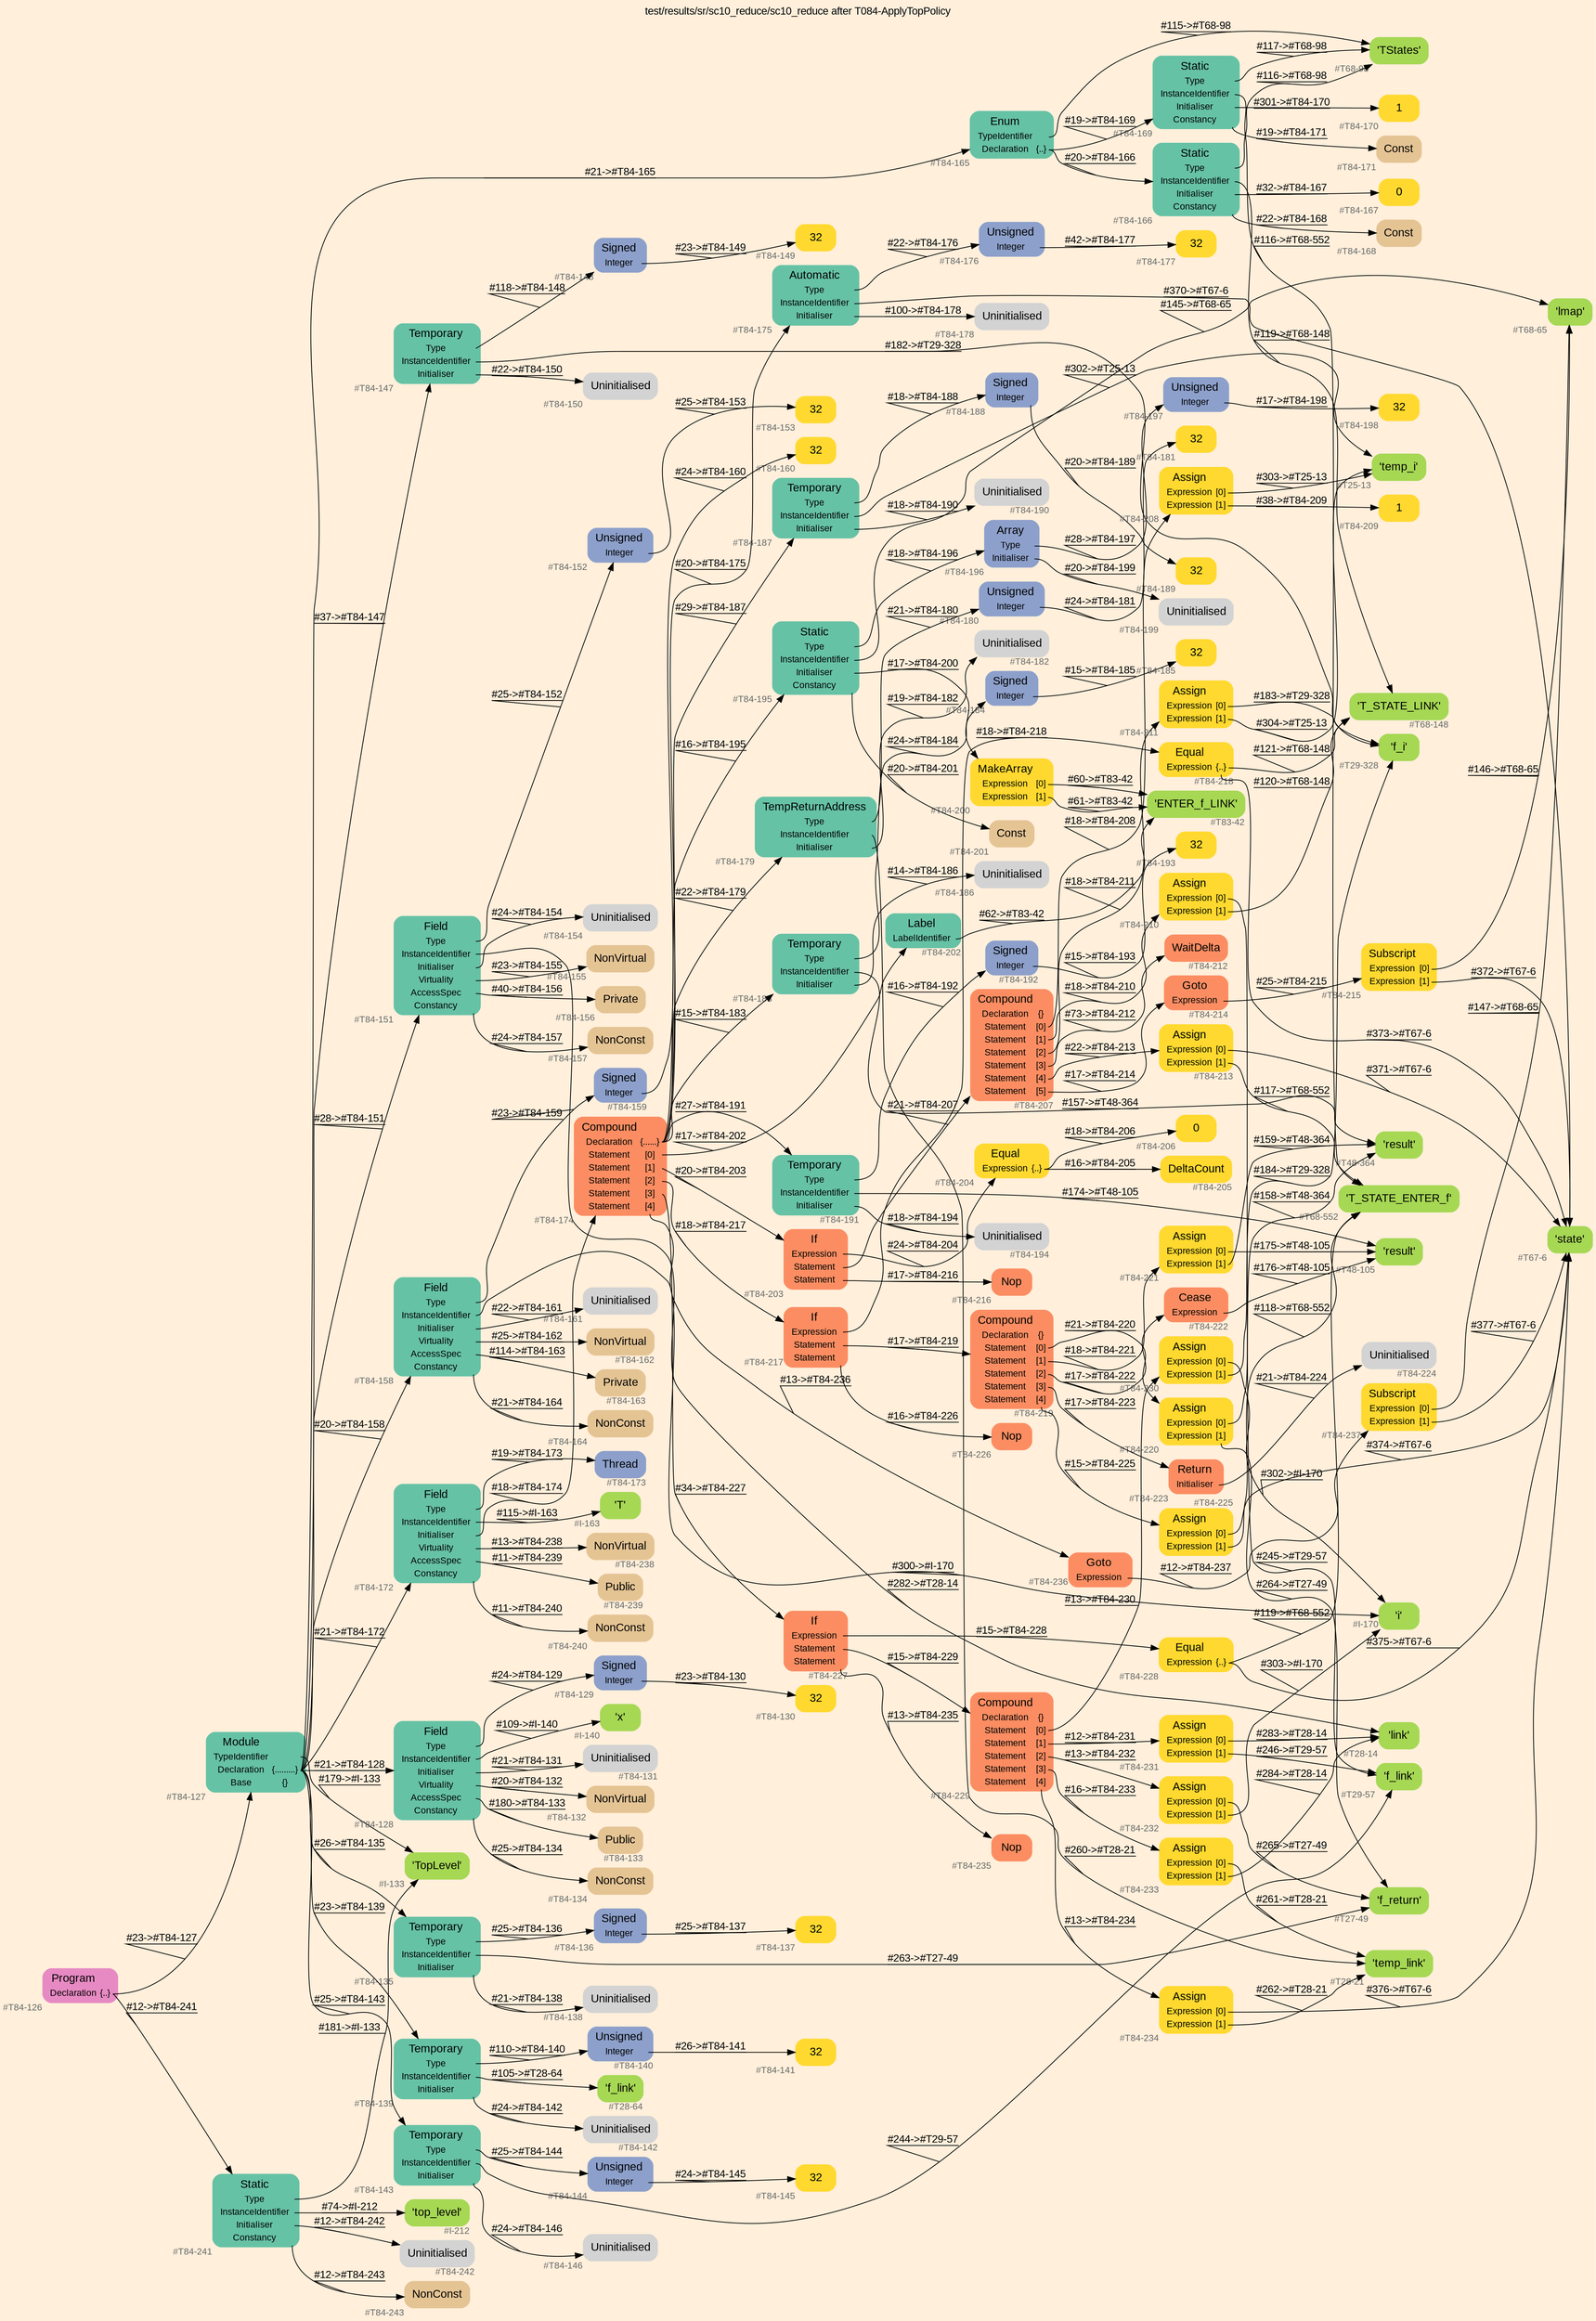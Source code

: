 digraph "test/results/sr/sc10_reduce/sc10_reduce after T084-ApplyTopPolicy" {
label = "test/results/sr/sc10_reduce/sc10_reduce after T084-ApplyTopPolicy"
labelloc = t
graph [
    rankdir = "LR"
    ranksep = 0.3
    bgcolor = antiquewhite1
    color = black
    fontcolor = black
    fontname = "Arial"
];
node [
    fontname = "Arial"
];
edge [
    fontname = "Arial"
];

// -------------------- node figure --------------------
// -------- block #T84-126 ----------
"#T84-126" [
    fillcolor = "/set28/4"
    xlabel = "#T84-126"
    fontsize = "12"
    fontcolor = grey40
    shape = "plaintext"
    label = <<TABLE BORDER="0" CELLBORDER="0" CELLSPACING="0">
     <TR><TD><FONT COLOR="black" POINT-SIZE="15">Program</FONT></TD></TR>
     <TR><TD><FONT COLOR="black" POINT-SIZE="12">Declaration</FONT></TD><TD PORT="port0"><FONT COLOR="black" POINT-SIZE="12">{..}</FONT></TD></TR>
    </TABLE>>
    style = "rounded,filled"
];

// -------- block #T84-127 ----------
"#T84-127" [
    fillcolor = "/set28/1"
    xlabel = "#T84-127"
    fontsize = "12"
    fontcolor = grey40
    shape = "plaintext"
    label = <<TABLE BORDER="0" CELLBORDER="0" CELLSPACING="0">
     <TR><TD><FONT COLOR="black" POINT-SIZE="15">Module</FONT></TD></TR>
     <TR><TD><FONT COLOR="black" POINT-SIZE="12">TypeIdentifier</FONT></TD><TD PORT="port0"></TD></TR>
     <TR><TD><FONT COLOR="black" POINT-SIZE="12">Declaration</FONT></TD><TD PORT="port1"><FONT COLOR="black" POINT-SIZE="12">{.........}</FONT></TD></TR>
     <TR><TD><FONT COLOR="black" POINT-SIZE="12">Base</FONT></TD><TD PORT="port2"><FONT COLOR="black" POINT-SIZE="12">{}</FONT></TD></TR>
    </TABLE>>
    style = "rounded,filled"
];

// -------- block #I-133 ----------
"#I-133" [
    fillcolor = "/set28/5"
    xlabel = "#I-133"
    fontsize = "12"
    fontcolor = grey40
    shape = "plaintext"
    label = <<TABLE BORDER="0" CELLBORDER="0" CELLSPACING="0">
     <TR><TD><FONT COLOR="black" POINT-SIZE="15">'TopLevel'</FONT></TD></TR>
    </TABLE>>
    style = "rounded,filled"
];

// -------- block #T84-128 ----------
"#T84-128" [
    fillcolor = "/set28/1"
    xlabel = "#T84-128"
    fontsize = "12"
    fontcolor = grey40
    shape = "plaintext"
    label = <<TABLE BORDER="0" CELLBORDER="0" CELLSPACING="0">
     <TR><TD><FONT COLOR="black" POINT-SIZE="15">Field</FONT></TD></TR>
     <TR><TD><FONT COLOR="black" POINT-SIZE="12">Type</FONT></TD><TD PORT="port0"></TD></TR>
     <TR><TD><FONT COLOR="black" POINT-SIZE="12">InstanceIdentifier</FONT></TD><TD PORT="port1"></TD></TR>
     <TR><TD><FONT COLOR="black" POINT-SIZE="12">Initialiser</FONT></TD><TD PORT="port2"></TD></TR>
     <TR><TD><FONT COLOR="black" POINT-SIZE="12">Virtuality</FONT></TD><TD PORT="port3"></TD></TR>
     <TR><TD><FONT COLOR="black" POINT-SIZE="12">AccessSpec</FONT></TD><TD PORT="port4"></TD></TR>
     <TR><TD><FONT COLOR="black" POINT-SIZE="12">Constancy</FONT></TD><TD PORT="port5"></TD></TR>
    </TABLE>>
    style = "rounded,filled"
];

// -------- block #T84-129 ----------
"#T84-129" [
    fillcolor = "/set28/3"
    xlabel = "#T84-129"
    fontsize = "12"
    fontcolor = grey40
    shape = "plaintext"
    label = <<TABLE BORDER="0" CELLBORDER="0" CELLSPACING="0">
     <TR><TD><FONT COLOR="black" POINT-SIZE="15">Signed</FONT></TD></TR>
     <TR><TD><FONT COLOR="black" POINT-SIZE="12">Integer</FONT></TD><TD PORT="port0"></TD></TR>
    </TABLE>>
    style = "rounded,filled"
];

// -------- block #T84-130 ----------
"#T84-130" [
    fillcolor = "/set28/6"
    xlabel = "#T84-130"
    fontsize = "12"
    fontcolor = grey40
    shape = "plaintext"
    label = <<TABLE BORDER="0" CELLBORDER="0" CELLSPACING="0">
     <TR><TD><FONT COLOR="black" POINT-SIZE="15">32</FONT></TD></TR>
    </TABLE>>
    style = "rounded,filled"
];

// -------- block #I-140 ----------
"#I-140" [
    fillcolor = "/set28/5"
    xlabel = "#I-140"
    fontsize = "12"
    fontcolor = grey40
    shape = "plaintext"
    label = <<TABLE BORDER="0" CELLBORDER="0" CELLSPACING="0">
     <TR><TD><FONT COLOR="black" POINT-SIZE="15">'x'</FONT></TD></TR>
    </TABLE>>
    style = "rounded,filled"
];

// -------- block #T84-131 ----------
"#T84-131" [
    xlabel = "#T84-131"
    fontsize = "12"
    fontcolor = grey40
    shape = "plaintext"
    label = <<TABLE BORDER="0" CELLBORDER="0" CELLSPACING="0">
     <TR><TD><FONT COLOR="black" POINT-SIZE="15">Uninitialised</FONT></TD></TR>
    </TABLE>>
    style = "rounded,filled"
];

// -------- block #T84-132 ----------
"#T84-132" [
    fillcolor = "/set28/7"
    xlabel = "#T84-132"
    fontsize = "12"
    fontcolor = grey40
    shape = "plaintext"
    label = <<TABLE BORDER="0" CELLBORDER="0" CELLSPACING="0">
     <TR><TD><FONT COLOR="black" POINT-SIZE="15">NonVirtual</FONT></TD></TR>
    </TABLE>>
    style = "rounded,filled"
];

// -------- block #T84-133 ----------
"#T84-133" [
    fillcolor = "/set28/7"
    xlabel = "#T84-133"
    fontsize = "12"
    fontcolor = grey40
    shape = "plaintext"
    label = <<TABLE BORDER="0" CELLBORDER="0" CELLSPACING="0">
     <TR><TD><FONT COLOR="black" POINT-SIZE="15">Public</FONT></TD></TR>
    </TABLE>>
    style = "rounded,filled"
];

// -------- block #T84-134 ----------
"#T84-134" [
    fillcolor = "/set28/7"
    xlabel = "#T84-134"
    fontsize = "12"
    fontcolor = grey40
    shape = "plaintext"
    label = <<TABLE BORDER="0" CELLBORDER="0" CELLSPACING="0">
     <TR><TD><FONT COLOR="black" POINT-SIZE="15">NonConst</FONT></TD></TR>
    </TABLE>>
    style = "rounded,filled"
];

// -------- block #T84-135 ----------
"#T84-135" [
    fillcolor = "/set28/1"
    xlabel = "#T84-135"
    fontsize = "12"
    fontcolor = grey40
    shape = "plaintext"
    label = <<TABLE BORDER="0" CELLBORDER="0" CELLSPACING="0">
     <TR><TD><FONT COLOR="black" POINT-SIZE="15">Temporary</FONT></TD></TR>
     <TR><TD><FONT COLOR="black" POINT-SIZE="12">Type</FONT></TD><TD PORT="port0"></TD></TR>
     <TR><TD><FONT COLOR="black" POINT-SIZE="12">InstanceIdentifier</FONT></TD><TD PORT="port1"></TD></TR>
     <TR><TD><FONT COLOR="black" POINT-SIZE="12">Initialiser</FONT></TD><TD PORT="port2"></TD></TR>
    </TABLE>>
    style = "rounded,filled"
];

// -------- block #T84-136 ----------
"#T84-136" [
    fillcolor = "/set28/3"
    xlabel = "#T84-136"
    fontsize = "12"
    fontcolor = grey40
    shape = "plaintext"
    label = <<TABLE BORDER="0" CELLBORDER="0" CELLSPACING="0">
     <TR><TD><FONT COLOR="black" POINT-SIZE="15">Signed</FONT></TD></TR>
     <TR><TD><FONT COLOR="black" POINT-SIZE="12">Integer</FONT></TD><TD PORT="port0"></TD></TR>
    </TABLE>>
    style = "rounded,filled"
];

// -------- block #T84-137 ----------
"#T84-137" [
    fillcolor = "/set28/6"
    xlabel = "#T84-137"
    fontsize = "12"
    fontcolor = grey40
    shape = "plaintext"
    label = <<TABLE BORDER="0" CELLBORDER="0" CELLSPACING="0">
     <TR><TD><FONT COLOR="black" POINT-SIZE="15">32</FONT></TD></TR>
    </TABLE>>
    style = "rounded,filled"
];

// -------- block #T27-49 ----------
"#T27-49" [
    fillcolor = "/set28/5"
    xlabel = "#T27-49"
    fontsize = "12"
    fontcolor = grey40
    shape = "plaintext"
    label = <<TABLE BORDER="0" CELLBORDER="0" CELLSPACING="0">
     <TR><TD><FONT COLOR="black" POINT-SIZE="15">'f_return'</FONT></TD></TR>
    </TABLE>>
    style = "rounded,filled"
];

// -------- block #T84-138 ----------
"#T84-138" [
    xlabel = "#T84-138"
    fontsize = "12"
    fontcolor = grey40
    shape = "plaintext"
    label = <<TABLE BORDER="0" CELLBORDER="0" CELLSPACING="0">
     <TR><TD><FONT COLOR="black" POINT-SIZE="15">Uninitialised</FONT></TD></TR>
    </TABLE>>
    style = "rounded,filled"
];

// -------- block #T84-139 ----------
"#T84-139" [
    fillcolor = "/set28/1"
    xlabel = "#T84-139"
    fontsize = "12"
    fontcolor = grey40
    shape = "plaintext"
    label = <<TABLE BORDER="0" CELLBORDER="0" CELLSPACING="0">
     <TR><TD><FONT COLOR="black" POINT-SIZE="15">Temporary</FONT></TD></TR>
     <TR><TD><FONT COLOR="black" POINT-SIZE="12">Type</FONT></TD><TD PORT="port0"></TD></TR>
     <TR><TD><FONT COLOR="black" POINT-SIZE="12">InstanceIdentifier</FONT></TD><TD PORT="port1"></TD></TR>
     <TR><TD><FONT COLOR="black" POINT-SIZE="12">Initialiser</FONT></TD><TD PORT="port2"></TD></TR>
    </TABLE>>
    style = "rounded,filled"
];

// -------- block #T84-140 ----------
"#T84-140" [
    fillcolor = "/set28/3"
    xlabel = "#T84-140"
    fontsize = "12"
    fontcolor = grey40
    shape = "plaintext"
    label = <<TABLE BORDER="0" CELLBORDER="0" CELLSPACING="0">
     <TR><TD><FONT COLOR="black" POINT-SIZE="15">Unsigned</FONT></TD></TR>
     <TR><TD><FONT COLOR="black" POINT-SIZE="12">Integer</FONT></TD><TD PORT="port0"></TD></TR>
    </TABLE>>
    style = "rounded,filled"
];

// -------- block #T84-141 ----------
"#T84-141" [
    fillcolor = "/set28/6"
    xlabel = "#T84-141"
    fontsize = "12"
    fontcolor = grey40
    shape = "plaintext"
    label = <<TABLE BORDER="0" CELLBORDER="0" CELLSPACING="0">
     <TR><TD><FONT COLOR="black" POINT-SIZE="15">32</FONT></TD></TR>
    </TABLE>>
    style = "rounded,filled"
];

// -------- block #T28-64 ----------
"#T28-64" [
    fillcolor = "/set28/5"
    xlabel = "#T28-64"
    fontsize = "12"
    fontcolor = grey40
    shape = "plaintext"
    label = <<TABLE BORDER="0" CELLBORDER="0" CELLSPACING="0">
     <TR><TD><FONT COLOR="black" POINT-SIZE="15">'f_link'</FONT></TD></TR>
    </TABLE>>
    style = "rounded,filled"
];

// -------- block #T84-142 ----------
"#T84-142" [
    xlabel = "#T84-142"
    fontsize = "12"
    fontcolor = grey40
    shape = "plaintext"
    label = <<TABLE BORDER="0" CELLBORDER="0" CELLSPACING="0">
     <TR><TD><FONT COLOR="black" POINT-SIZE="15">Uninitialised</FONT></TD></TR>
    </TABLE>>
    style = "rounded,filled"
];

// -------- block #T84-143 ----------
"#T84-143" [
    fillcolor = "/set28/1"
    xlabel = "#T84-143"
    fontsize = "12"
    fontcolor = grey40
    shape = "plaintext"
    label = <<TABLE BORDER="0" CELLBORDER="0" CELLSPACING="0">
     <TR><TD><FONT COLOR="black" POINT-SIZE="15">Temporary</FONT></TD></TR>
     <TR><TD><FONT COLOR="black" POINT-SIZE="12">Type</FONT></TD><TD PORT="port0"></TD></TR>
     <TR><TD><FONT COLOR="black" POINT-SIZE="12">InstanceIdentifier</FONT></TD><TD PORT="port1"></TD></TR>
     <TR><TD><FONT COLOR="black" POINT-SIZE="12">Initialiser</FONT></TD><TD PORT="port2"></TD></TR>
    </TABLE>>
    style = "rounded,filled"
];

// -------- block #T84-144 ----------
"#T84-144" [
    fillcolor = "/set28/3"
    xlabel = "#T84-144"
    fontsize = "12"
    fontcolor = grey40
    shape = "plaintext"
    label = <<TABLE BORDER="0" CELLBORDER="0" CELLSPACING="0">
     <TR><TD><FONT COLOR="black" POINT-SIZE="15">Unsigned</FONT></TD></TR>
     <TR><TD><FONT COLOR="black" POINT-SIZE="12">Integer</FONT></TD><TD PORT="port0"></TD></TR>
    </TABLE>>
    style = "rounded,filled"
];

// -------- block #T84-145 ----------
"#T84-145" [
    fillcolor = "/set28/6"
    xlabel = "#T84-145"
    fontsize = "12"
    fontcolor = grey40
    shape = "plaintext"
    label = <<TABLE BORDER="0" CELLBORDER="0" CELLSPACING="0">
     <TR><TD><FONT COLOR="black" POINT-SIZE="15">32</FONT></TD></TR>
    </TABLE>>
    style = "rounded,filled"
];

// -------- block #T29-57 ----------
"#T29-57" [
    fillcolor = "/set28/5"
    xlabel = "#T29-57"
    fontsize = "12"
    fontcolor = grey40
    shape = "plaintext"
    label = <<TABLE BORDER="0" CELLBORDER="0" CELLSPACING="0">
     <TR><TD><FONT COLOR="black" POINT-SIZE="15">'f_link'</FONT></TD></TR>
    </TABLE>>
    style = "rounded,filled"
];

// -------- block #T84-146 ----------
"#T84-146" [
    xlabel = "#T84-146"
    fontsize = "12"
    fontcolor = grey40
    shape = "plaintext"
    label = <<TABLE BORDER="0" CELLBORDER="0" CELLSPACING="0">
     <TR><TD><FONT COLOR="black" POINT-SIZE="15">Uninitialised</FONT></TD></TR>
    </TABLE>>
    style = "rounded,filled"
];

// -------- block #T84-147 ----------
"#T84-147" [
    fillcolor = "/set28/1"
    xlabel = "#T84-147"
    fontsize = "12"
    fontcolor = grey40
    shape = "plaintext"
    label = <<TABLE BORDER="0" CELLBORDER="0" CELLSPACING="0">
     <TR><TD><FONT COLOR="black" POINT-SIZE="15">Temporary</FONT></TD></TR>
     <TR><TD><FONT COLOR="black" POINT-SIZE="12">Type</FONT></TD><TD PORT="port0"></TD></TR>
     <TR><TD><FONT COLOR="black" POINT-SIZE="12">InstanceIdentifier</FONT></TD><TD PORT="port1"></TD></TR>
     <TR><TD><FONT COLOR="black" POINT-SIZE="12">Initialiser</FONT></TD><TD PORT="port2"></TD></TR>
    </TABLE>>
    style = "rounded,filled"
];

// -------- block #T84-148 ----------
"#T84-148" [
    fillcolor = "/set28/3"
    xlabel = "#T84-148"
    fontsize = "12"
    fontcolor = grey40
    shape = "plaintext"
    label = <<TABLE BORDER="0" CELLBORDER="0" CELLSPACING="0">
     <TR><TD><FONT COLOR="black" POINT-SIZE="15">Signed</FONT></TD></TR>
     <TR><TD><FONT COLOR="black" POINT-SIZE="12">Integer</FONT></TD><TD PORT="port0"></TD></TR>
    </TABLE>>
    style = "rounded,filled"
];

// -------- block #T84-149 ----------
"#T84-149" [
    fillcolor = "/set28/6"
    xlabel = "#T84-149"
    fontsize = "12"
    fontcolor = grey40
    shape = "plaintext"
    label = <<TABLE BORDER="0" CELLBORDER="0" CELLSPACING="0">
     <TR><TD><FONT COLOR="black" POINT-SIZE="15">32</FONT></TD></TR>
    </TABLE>>
    style = "rounded,filled"
];

// -------- block #T29-328 ----------
"#T29-328" [
    fillcolor = "/set28/5"
    xlabel = "#T29-328"
    fontsize = "12"
    fontcolor = grey40
    shape = "plaintext"
    label = <<TABLE BORDER="0" CELLBORDER="0" CELLSPACING="0">
     <TR><TD><FONT COLOR="black" POINT-SIZE="15">'f_i'</FONT></TD></TR>
    </TABLE>>
    style = "rounded,filled"
];

// -------- block #T84-150 ----------
"#T84-150" [
    xlabel = "#T84-150"
    fontsize = "12"
    fontcolor = grey40
    shape = "plaintext"
    label = <<TABLE BORDER="0" CELLBORDER="0" CELLSPACING="0">
     <TR><TD><FONT COLOR="black" POINT-SIZE="15">Uninitialised</FONT></TD></TR>
    </TABLE>>
    style = "rounded,filled"
];

// -------- block #T84-151 ----------
"#T84-151" [
    fillcolor = "/set28/1"
    xlabel = "#T84-151"
    fontsize = "12"
    fontcolor = grey40
    shape = "plaintext"
    label = <<TABLE BORDER="0" CELLBORDER="0" CELLSPACING="0">
     <TR><TD><FONT COLOR="black" POINT-SIZE="15">Field</FONT></TD></TR>
     <TR><TD><FONT COLOR="black" POINT-SIZE="12">Type</FONT></TD><TD PORT="port0"></TD></TR>
     <TR><TD><FONT COLOR="black" POINT-SIZE="12">InstanceIdentifier</FONT></TD><TD PORT="port1"></TD></TR>
     <TR><TD><FONT COLOR="black" POINT-SIZE="12">Initialiser</FONT></TD><TD PORT="port2"></TD></TR>
     <TR><TD><FONT COLOR="black" POINT-SIZE="12">Virtuality</FONT></TD><TD PORT="port3"></TD></TR>
     <TR><TD><FONT COLOR="black" POINT-SIZE="12">AccessSpec</FONT></TD><TD PORT="port4"></TD></TR>
     <TR><TD><FONT COLOR="black" POINT-SIZE="12">Constancy</FONT></TD><TD PORT="port5"></TD></TR>
    </TABLE>>
    style = "rounded,filled"
];

// -------- block #T84-152 ----------
"#T84-152" [
    fillcolor = "/set28/3"
    xlabel = "#T84-152"
    fontsize = "12"
    fontcolor = grey40
    shape = "plaintext"
    label = <<TABLE BORDER="0" CELLBORDER="0" CELLSPACING="0">
     <TR><TD><FONT COLOR="black" POINT-SIZE="15">Unsigned</FONT></TD></TR>
     <TR><TD><FONT COLOR="black" POINT-SIZE="12">Integer</FONT></TD><TD PORT="port0"></TD></TR>
    </TABLE>>
    style = "rounded,filled"
];

// -------- block #T84-153 ----------
"#T84-153" [
    fillcolor = "/set28/6"
    xlabel = "#T84-153"
    fontsize = "12"
    fontcolor = grey40
    shape = "plaintext"
    label = <<TABLE BORDER="0" CELLBORDER="0" CELLSPACING="0">
     <TR><TD><FONT COLOR="black" POINT-SIZE="15">32</FONT></TD></TR>
    </TABLE>>
    style = "rounded,filled"
];

// -------- block #T28-14 ----------
"#T28-14" [
    fillcolor = "/set28/5"
    xlabel = "#T28-14"
    fontsize = "12"
    fontcolor = grey40
    shape = "plaintext"
    label = <<TABLE BORDER="0" CELLBORDER="0" CELLSPACING="0">
     <TR><TD><FONT COLOR="black" POINT-SIZE="15">'link'</FONT></TD></TR>
    </TABLE>>
    style = "rounded,filled"
];

// -------- block #T84-154 ----------
"#T84-154" [
    xlabel = "#T84-154"
    fontsize = "12"
    fontcolor = grey40
    shape = "plaintext"
    label = <<TABLE BORDER="0" CELLBORDER="0" CELLSPACING="0">
     <TR><TD><FONT COLOR="black" POINT-SIZE="15">Uninitialised</FONT></TD></TR>
    </TABLE>>
    style = "rounded,filled"
];

// -------- block #T84-155 ----------
"#T84-155" [
    fillcolor = "/set28/7"
    xlabel = "#T84-155"
    fontsize = "12"
    fontcolor = grey40
    shape = "plaintext"
    label = <<TABLE BORDER="0" CELLBORDER="0" CELLSPACING="0">
     <TR><TD><FONT COLOR="black" POINT-SIZE="15">NonVirtual</FONT></TD></TR>
    </TABLE>>
    style = "rounded,filled"
];

// -------- block #T84-156 ----------
"#T84-156" [
    fillcolor = "/set28/7"
    xlabel = "#T84-156"
    fontsize = "12"
    fontcolor = grey40
    shape = "plaintext"
    label = <<TABLE BORDER="0" CELLBORDER="0" CELLSPACING="0">
     <TR><TD><FONT COLOR="black" POINT-SIZE="15">Private</FONT></TD></TR>
    </TABLE>>
    style = "rounded,filled"
];

// -------- block #T84-157 ----------
"#T84-157" [
    fillcolor = "/set28/7"
    xlabel = "#T84-157"
    fontsize = "12"
    fontcolor = grey40
    shape = "plaintext"
    label = <<TABLE BORDER="0" CELLBORDER="0" CELLSPACING="0">
     <TR><TD><FONT COLOR="black" POINT-SIZE="15">NonConst</FONT></TD></TR>
    </TABLE>>
    style = "rounded,filled"
];

// -------- block #T84-158 ----------
"#T84-158" [
    fillcolor = "/set28/1"
    xlabel = "#T84-158"
    fontsize = "12"
    fontcolor = grey40
    shape = "plaintext"
    label = <<TABLE BORDER="0" CELLBORDER="0" CELLSPACING="0">
     <TR><TD><FONT COLOR="black" POINT-SIZE="15">Field</FONT></TD></TR>
     <TR><TD><FONT COLOR="black" POINT-SIZE="12">Type</FONT></TD><TD PORT="port0"></TD></TR>
     <TR><TD><FONT COLOR="black" POINT-SIZE="12">InstanceIdentifier</FONT></TD><TD PORT="port1"></TD></TR>
     <TR><TD><FONT COLOR="black" POINT-SIZE="12">Initialiser</FONT></TD><TD PORT="port2"></TD></TR>
     <TR><TD><FONT COLOR="black" POINT-SIZE="12">Virtuality</FONT></TD><TD PORT="port3"></TD></TR>
     <TR><TD><FONT COLOR="black" POINT-SIZE="12">AccessSpec</FONT></TD><TD PORT="port4"></TD></TR>
     <TR><TD><FONT COLOR="black" POINT-SIZE="12">Constancy</FONT></TD><TD PORT="port5"></TD></TR>
    </TABLE>>
    style = "rounded,filled"
];

// -------- block #T84-159 ----------
"#T84-159" [
    fillcolor = "/set28/3"
    xlabel = "#T84-159"
    fontsize = "12"
    fontcolor = grey40
    shape = "plaintext"
    label = <<TABLE BORDER="0" CELLBORDER="0" CELLSPACING="0">
     <TR><TD><FONT COLOR="black" POINT-SIZE="15">Signed</FONT></TD></TR>
     <TR><TD><FONT COLOR="black" POINT-SIZE="12">Integer</FONT></TD><TD PORT="port0"></TD></TR>
    </TABLE>>
    style = "rounded,filled"
];

// -------- block #T84-160 ----------
"#T84-160" [
    fillcolor = "/set28/6"
    xlabel = "#T84-160"
    fontsize = "12"
    fontcolor = grey40
    shape = "plaintext"
    label = <<TABLE BORDER="0" CELLBORDER="0" CELLSPACING="0">
     <TR><TD><FONT COLOR="black" POINT-SIZE="15">32</FONT></TD></TR>
    </TABLE>>
    style = "rounded,filled"
];

// -------- block #I-170 ----------
"#I-170" [
    fillcolor = "/set28/5"
    xlabel = "#I-170"
    fontsize = "12"
    fontcolor = grey40
    shape = "plaintext"
    label = <<TABLE BORDER="0" CELLBORDER="0" CELLSPACING="0">
     <TR><TD><FONT COLOR="black" POINT-SIZE="15">'i'</FONT></TD></TR>
    </TABLE>>
    style = "rounded,filled"
];

// -------- block #T84-161 ----------
"#T84-161" [
    xlabel = "#T84-161"
    fontsize = "12"
    fontcolor = grey40
    shape = "plaintext"
    label = <<TABLE BORDER="0" CELLBORDER="0" CELLSPACING="0">
     <TR><TD><FONT COLOR="black" POINT-SIZE="15">Uninitialised</FONT></TD></TR>
    </TABLE>>
    style = "rounded,filled"
];

// -------- block #T84-162 ----------
"#T84-162" [
    fillcolor = "/set28/7"
    xlabel = "#T84-162"
    fontsize = "12"
    fontcolor = grey40
    shape = "plaintext"
    label = <<TABLE BORDER="0" CELLBORDER="0" CELLSPACING="0">
     <TR><TD><FONT COLOR="black" POINT-SIZE="15">NonVirtual</FONT></TD></TR>
    </TABLE>>
    style = "rounded,filled"
];

// -------- block #T84-163 ----------
"#T84-163" [
    fillcolor = "/set28/7"
    xlabel = "#T84-163"
    fontsize = "12"
    fontcolor = grey40
    shape = "plaintext"
    label = <<TABLE BORDER="0" CELLBORDER="0" CELLSPACING="0">
     <TR><TD><FONT COLOR="black" POINT-SIZE="15">Private</FONT></TD></TR>
    </TABLE>>
    style = "rounded,filled"
];

// -------- block #T84-164 ----------
"#T84-164" [
    fillcolor = "/set28/7"
    xlabel = "#T84-164"
    fontsize = "12"
    fontcolor = grey40
    shape = "plaintext"
    label = <<TABLE BORDER="0" CELLBORDER="0" CELLSPACING="0">
     <TR><TD><FONT COLOR="black" POINT-SIZE="15">NonConst</FONT></TD></TR>
    </TABLE>>
    style = "rounded,filled"
];

// -------- block #T84-165 ----------
"#T84-165" [
    fillcolor = "/set28/1"
    xlabel = "#T84-165"
    fontsize = "12"
    fontcolor = grey40
    shape = "plaintext"
    label = <<TABLE BORDER="0" CELLBORDER="0" CELLSPACING="0">
     <TR><TD><FONT COLOR="black" POINT-SIZE="15">Enum</FONT></TD></TR>
     <TR><TD><FONT COLOR="black" POINT-SIZE="12">TypeIdentifier</FONT></TD><TD PORT="port0"></TD></TR>
     <TR><TD><FONT COLOR="black" POINT-SIZE="12">Declaration</FONT></TD><TD PORT="port1"><FONT COLOR="black" POINT-SIZE="12">{..}</FONT></TD></TR>
    </TABLE>>
    style = "rounded,filled"
];

// -------- block #T68-98 ----------
"#T68-98" [
    fillcolor = "/set28/5"
    xlabel = "#T68-98"
    fontsize = "12"
    fontcolor = grey40
    shape = "plaintext"
    label = <<TABLE BORDER="0" CELLBORDER="0" CELLSPACING="0">
     <TR><TD><FONT COLOR="black" POINT-SIZE="15">'TStates'</FONT></TD></TR>
    </TABLE>>
    style = "rounded,filled"
];

// -------- block #T84-166 ----------
"#T84-166" [
    fillcolor = "/set28/1"
    xlabel = "#T84-166"
    fontsize = "12"
    fontcolor = grey40
    shape = "plaintext"
    label = <<TABLE BORDER="0" CELLBORDER="0" CELLSPACING="0">
     <TR><TD><FONT COLOR="black" POINT-SIZE="15">Static</FONT></TD></TR>
     <TR><TD><FONT COLOR="black" POINT-SIZE="12">Type</FONT></TD><TD PORT="port0"></TD></TR>
     <TR><TD><FONT COLOR="black" POINT-SIZE="12">InstanceIdentifier</FONT></TD><TD PORT="port1"></TD></TR>
     <TR><TD><FONT COLOR="black" POINT-SIZE="12">Initialiser</FONT></TD><TD PORT="port2"></TD></TR>
     <TR><TD><FONT COLOR="black" POINT-SIZE="12">Constancy</FONT></TD><TD PORT="port3"></TD></TR>
    </TABLE>>
    style = "rounded,filled"
];

// -------- block #T68-148 ----------
"#T68-148" [
    fillcolor = "/set28/5"
    xlabel = "#T68-148"
    fontsize = "12"
    fontcolor = grey40
    shape = "plaintext"
    label = <<TABLE BORDER="0" CELLBORDER="0" CELLSPACING="0">
     <TR><TD><FONT COLOR="black" POINT-SIZE="15">'T_STATE_LINK'</FONT></TD></TR>
    </TABLE>>
    style = "rounded,filled"
];

// -------- block #T84-167 ----------
"#T84-167" [
    fillcolor = "/set28/6"
    xlabel = "#T84-167"
    fontsize = "12"
    fontcolor = grey40
    shape = "plaintext"
    label = <<TABLE BORDER="0" CELLBORDER="0" CELLSPACING="0">
     <TR><TD><FONT COLOR="black" POINT-SIZE="15">0</FONT></TD></TR>
    </TABLE>>
    style = "rounded,filled"
];

// -------- block #T84-168 ----------
"#T84-168" [
    fillcolor = "/set28/7"
    xlabel = "#T84-168"
    fontsize = "12"
    fontcolor = grey40
    shape = "plaintext"
    label = <<TABLE BORDER="0" CELLBORDER="0" CELLSPACING="0">
     <TR><TD><FONT COLOR="black" POINT-SIZE="15">Const</FONT></TD></TR>
    </TABLE>>
    style = "rounded,filled"
];

// -------- block #T84-169 ----------
"#T84-169" [
    fillcolor = "/set28/1"
    xlabel = "#T84-169"
    fontsize = "12"
    fontcolor = grey40
    shape = "plaintext"
    label = <<TABLE BORDER="0" CELLBORDER="0" CELLSPACING="0">
     <TR><TD><FONT COLOR="black" POINT-SIZE="15">Static</FONT></TD></TR>
     <TR><TD><FONT COLOR="black" POINT-SIZE="12">Type</FONT></TD><TD PORT="port0"></TD></TR>
     <TR><TD><FONT COLOR="black" POINT-SIZE="12">InstanceIdentifier</FONT></TD><TD PORT="port1"></TD></TR>
     <TR><TD><FONT COLOR="black" POINT-SIZE="12">Initialiser</FONT></TD><TD PORT="port2"></TD></TR>
     <TR><TD><FONT COLOR="black" POINT-SIZE="12">Constancy</FONT></TD><TD PORT="port3"></TD></TR>
    </TABLE>>
    style = "rounded,filled"
];

// -------- block #T68-552 ----------
"#T68-552" [
    fillcolor = "/set28/5"
    xlabel = "#T68-552"
    fontsize = "12"
    fontcolor = grey40
    shape = "plaintext"
    label = <<TABLE BORDER="0" CELLBORDER="0" CELLSPACING="0">
     <TR><TD><FONT COLOR="black" POINT-SIZE="15">'T_STATE_ENTER_f'</FONT></TD></TR>
    </TABLE>>
    style = "rounded,filled"
];

// -------- block #T84-170 ----------
"#T84-170" [
    fillcolor = "/set28/6"
    xlabel = "#T84-170"
    fontsize = "12"
    fontcolor = grey40
    shape = "plaintext"
    label = <<TABLE BORDER="0" CELLBORDER="0" CELLSPACING="0">
     <TR><TD><FONT COLOR="black" POINT-SIZE="15">1</FONT></TD></TR>
    </TABLE>>
    style = "rounded,filled"
];

// -------- block #T84-171 ----------
"#T84-171" [
    fillcolor = "/set28/7"
    xlabel = "#T84-171"
    fontsize = "12"
    fontcolor = grey40
    shape = "plaintext"
    label = <<TABLE BORDER="0" CELLBORDER="0" CELLSPACING="0">
     <TR><TD><FONT COLOR="black" POINT-SIZE="15">Const</FONT></TD></TR>
    </TABLE>>
    style = "rounded,filled"
];

// -------- block #T84-172 ----------
"#T84-172" [
    fillcolor = "/set28/1"
    xlabel = "#T84-172"
    fontsize = "12"
    fontcolor = grey40
    shape = "plaintext"
    label = <<TABLE BORDER="0" CELLBORDER="0" CELLSPACING="0">
     <TR><TD><FONT COLOR="black" POINT-SIZE="15">Field</FONT></TD></TR>
     <TR><TD><FONT COLOR="black" POINT-SIZE="12">Type</FONT></TD><TD PORT="port0"></TD></TR>
     <TR><TD><FONT COLOR="black" POINT-SIZE="12">InstanceIdentifier</FONT></TD><TD PORT="port1"></TD></TR>
     <TR><TD><FONT COLOR="black" POINT-SIZE="12">Initialiser</FONT></TD><TD PORT="port2"></TD></TR>
     <TR><TD><FONT COLOR="black" POINT-SIZE="12">Virtuality</FONT></TD><TD PORT="port3"></TD></TR>
     <TR><TD><FONT COLOR="black" POINT-SIZE="12">AccessSpec</FONT></TD><TD PORT="port4"></TD></TR>
     <TR><TD><FONT COLOR="black" POINT-SIZE="12">Constancy</FONT></TD><TD PORT="port5"></TD></TR>
    </TABLE>>
    style = "rounded,filled"
];

// -------- block #T84-173 ----------
"#T84-173" [
    fillcolor = "/set28/3"
    xlabel = "#T84-173"
    fontsize = "12"
    fontcolor = grey40
    shape = "plaintext"
    label = <<TABLE BORDER="0" CELLBORDER="0" CELLSPACING="0">
     <TR><TD><FONT COLOR="black" POINT-SIZE="15">Thread</FONT></TD></TR>
    </TABLE>>
    style = "rounded,filled"
];

// -------- block #I-163 ----------
"#I-163" [
    fillcolor = "/set28/5"
    xlabel = "#I-163"
    fontsize = "12"
    fontcolor = grey40
    shape = "plaintext"
    label = <<TABLE BORDER="0" CELLBORDER="0" CELLSPACING="0">
     <TR><TD><FONT COLOR="black" POINT-SIZE="15">'T'</FONT></TD></TR>
    </TABLE>>
    style = "rounded,filled"
];

// -------- block #T84-174 ----------
"#T84-174" [
    fillcolor = "/set28/2"
    xlabel = "#T84-174"
    fontsize = "12"
    fontcolor = grey40
    shape = "plaintext"
    label = <<TABLE BORDER="0" CELLBORDER="0" CELLSPACING="0">
     <TR><TD><FONT COLOR="black" POINT-SIZE="15">Compound</FONT></TD></TR>
     <TR><TD><FONT COLOR="black" POINT-SIZE="12">Declaration</FONT></TD><TD PORT="port0"><FONT COLOR="black" POINT-SIZE="12">{......}</FONT></TD></TR>
     <TR><TD><FONT COLOR="black" POINT-SIZE="12">Statement</FONT></TD><TD PORT="port1"><FONT COLOR="black" POINT-SIZE="12">[0]</FONT></TD></TR>
     <TR><TD><FONT COLOR="black" POINT-SIZE="12">Statement</FONT></TD><TD PORT="port2"><FONT COLOR="black" POINT-SIZE="12">[1]</FONT></TD></TR>
     <TR><TD><FONT COLOR="black" POINT-SIZE="12">Statement</FONT></TD><TD PORT="port3"><FONT COLOR="black" POINT-SIZE="12">[2]</FONT></TD></TR>
     <TR><TD><FONT COLOR="black" POINT-SIZE="12">Statement</FONT></TD><TD PORT="port4"><FONT COLOR="black" POINT-SIZE="12">[3]</FONT></TD></TR>
     <TR><TD><FONT COLOR="black" POINT-SIZE="12">Statement</FONT></TD><TD PORT="port5"><FONT COLOR="black" POINT-SIZE="12">[4]</FONT></TD></TR>
    </TABLE>>
    style = "rounded,filled"
];

// -------- block #T84-175 ----------
"#T84-175" [
    fillcolor = "/set28/1"
    xlabel = "#T84-175"
    fontsize = "12"
    fontcolor = grey40
    shape = "plaintext"
    label = <<TABLE BORDER="0" CELLBORDER="0" CELLSPACING="0">
     <TR><TD><FONT COLOR="black" POINT-SIZE="15">Automatic</FONT></TD></TR>
     <TR><TD><FONT COLOR="black" POINT-SIZE="12">Type</FONT></TD><TD PORT="port0"></TD></TR>
     <TR><TD><FONT COLOR="black" POINT-SIZE="12">InstanceIdentifier</FONT></TD><TD PORT="port1"></TD></TR>
     <TR><TD><FONT COLOR="black" POINT-SIZE="12">Initialiser</FONT></TD><TD PORT="port2"></TD></TR>
    </TABLE>>
    style = "rounded,filled"
];

// -------- block #T84-176 ----------
"#T84-176" [
    fillcolor = "/set28/3"
    xlabel = "#T84-176"
    fontsize = "12"
    fontcolor = grey40
    shape = "plaintext"
    label = <<TABLE BORDER="0" CELLBORDER="0" CELLSPACING="0">
     <TR><TD><FONT COLOR="black" POINT-SIZE="15">Unsigned</FONT></TD></TR>
     <TR><TD><FONT COLOR="black" POINT-SIZE="12">Integer</FONT></TD><TD PORT="port0"></TD></TR>
    </TABLE>>
    style = "rounded,filled"
];

// -------- block #T84-177 ----------
"#T84-177" [
    fillcolor = "/set28/6"
    xlabel = "#T84-177"
    fontsize = "12"
    fontcolor = grey40
    shape = "plaintext"
    label = <<TABLE BORDER="0" CELLBORDER="0" CELLSPACING="0">
     <TR><TD><FONT COLOR="black" POINT-SIZE="15">32</FONT></TD></TR>
    </TABLE>>
    style = "rounded,filled"
];

// -------- block #T67-6 ----------
"#T67-6" [
    fillcolor = "/set28/5"
    xlabel = "#T67-6"
    fontsize = "12"
    fontcolor = grey40
    shape = "plaintext"
    label = <<TABLE BORDER="0" CELLBORDER="0" CELLSPACING="0">
     <TR><TD><FONT COLOR="black" POINT-SIZE="15">'state'</FONT></TD></TR>
    </TABLE>>
    style = "rounded,filled"
];

// -------- block #T84-178 ----------
"#T84-178" [
    xlabel = "#T84-178"
    fontsize = "12"
    fontcolor = grey40
    shape = "plaintext"
    label = <<TABLE BORDER="0" CELLBORDER="0" CELLSPACING="0">
     <TR><TD><FONT COLOR="black" POINT-SIZE="15">Uninitialised</FONT></TD></TR>
    </TABLE>>
    style = "rounded,filled"
];

// -------- block #T84-179 ----------
"#T84-179" [
    fillcolor = "/set28/1"
    xlabel = "#T84-179"
    fontsize = "12"
    fontcolor = grey40
    shape = "plaintext"
    label = <<TABLE BORDER="0" CELLBORDER="0" CELLSPACING="0">
     <TR><TD><FONT COLOR="black" POINT-SIZE="15">TempReturnAddress</FONT></TD></TR>
     <TR><TD><FONT COLOR="black" POINT-SIZE="12">Type</FONT></TD><TD PORT="port0"></TD></TR>
     <TR><TD><FONT COLOR="black" POINT-SIZE="12">InstanceIdentifier</FONT></TD><TD PORT="port1"></TD></TR>
     <TR><TD><FONT COLOR="black" POINT-SIZE="12">Initialiser</FONT></TD><TD PORT="port2"></TD></TR>
    </TABLE>>
    style = "rounded,filled"
];

// -------- block #T84-180 ----------
"#T84-180" [
    fillcolor = "/set28/3"
    xlabel = "#T84-180"
    fontsize = "12"
    fontcolor = grey40
    shape = "plaintext"
    label = <<TABLE BORDER="0" CELLBORDER="0" CELLSPACING="0">
     <TR><TD><FONT COLOR="black" POINT-SIZE="15">Unsigned</FONT></TD></TR>
     <TR><TD><FONT COLOR="black" POINT-SIZE="12">Integer</FONT></TD><TD PORT="port0"></TD></TR>
    </TABLE>>
    style = "rounded,filled"
];

// -------- block #T84-181 ----------
"#T84-181" [
    fillcolor = "/set28/6"
    xlabel = "#T84-181"
    fontsize = "12"
    fontcolor = grey40
    shape = "plaintext"
    label = <<TABLE BORDER="0" CELLBORDER="0" CELLSPACING="0">
     <TR><TD><FONT COLOR="black" POINT-SIZE="15">32</FONT></TD></TR>
    </TABLE>>
    style = "rounded,filled"
];

// -------- block #T28-21 ----------
"#T28-21" [
    fillcolor = "/set28/5"
    xlabel = "#T28-21"
    fontsize = "12"
    fontcolor = grey40
    shape = "plaintext"
    label = <<TABLE BORDER="0" CELLBORDER="0" CELLSPACING="0">
     <TR><TD><FONT COLOR="black" POINT-SIZE="15">'temp_link'</FONT></TD></TR>
    </TABLE>>
    style = "rounded,filled"
];

// -------- block #T84-182 ----------
"#T84-182" [
    xlabel = "#T84-182"
    fontsize = "12"
    fontcolor = grey40
    shape = "plaintext"
    label = <<TABLE BORDER="0" CELLBORDER="0" CELLSPACING="0">
     <TR><TD><FONT COLOR="black" POINT-SIZE="15">Uninitialised</FONT></TD></TR>
    </TABLE>>
    style = "rounded,filled"
];

// -------- block #T84-183 ----------
"#T84-183" [
    fillcolor = "/set28/1"
    xlabel = "#T84-183"
    fontsize = "12"
    fontcolor = grey40
    shape = "plaintext"
    label = <<TABLE BORDER="0" CELLBORDER="0" CELLSPACING="0">
     <TR><TD><FONT COLOR="black" POINT-SIZE="15">Temporary</FONT></TD></TR>
     <TR><TD><FONT COLOR="black" POINT-SIZE="12">Type</FONT></TD><TD PORT="port0"></TD></TR>
     <TR><TD><FONT COLOR="black" POINT-SIZE="12">InstanceIdentifier</FONT></TD><TD PORT="port1"></TD></TR>
     <TR><TD><FONT COLOR="black" POINT-SIZE="12">Initialiser</FONT></TD><TD PORT="port2"></TD></TR>
    </TABLE>>
    style = "rounded,filled"
];

// -------- block #T84-184 ----------
"#T84-184" [
    fillcolor = "/set28/3"
    xlabel = "#T84-184"
    fontsize = "12"
    fontcolor = grey40
    shape = "plaintext"
    label = <<TABLE BORDER="0" CELLBORDER="0" CELLSPACING="0">
     <TR><TD><FONT COLOR="black" POINT-SIZE="15">Signed</FONT></TD></TR>
     <TR><TD><FONT COLOR="black" POINT-SIZE="12">Integer</FONT></TD><TD PORT="port0"></TD></TR>
    </TABLE>>
    style = "rounded,filled"
];

// -------- block #T84-185 ----------
"#T84-185" [
    fillcolor = "/set28/6"
    xlabel = "#T84-185"
    fontsize = "12"
    fontcolor = grey40
    shape = "plaintext"
    label = <<TABLE BORDER="0" CELLBORDER="0" CELLSPACING="0">
     <TR><TD><FONT COLOR="black" POINT-SIZE="15">32</FONT></TD></TR>
    </TABLE>>
    style = "rounded,filled"
];

// -------- block #T48-364 ----------
"#T48-364" [
    fillcolor = "/set28/5"
    xlabel = "#T48-364"
    fontsize = "12"
    fontcolor = grey40
    shape = "plaintext"
    label = <<TABLE BORDER="0" CELLBORDER="0" CELLSPACING="0">
     <TR><TD><FONT COLOR="black" POINT-SIZE="15">'result'</FONT></TD></TR>
    </TABLE>>
    style = "rounded,filled"
];

// -------- block #T84-186 ----------
"#T84-186" [
    xlabel = "#T84-186"
    fontsize = "12"
    fontcolor = grey40
    shape = "plaintext"
    label = <<TABLE BORDER="0" CELLBORDER="0" CELLSPACING="0">
     <TR><TD><FONT COLOR="black" POINT-SIZE="15">Uninitialised</FONT></TD></TR>
    </TABLE>>
    style = "rounded,filled"
];

// -------- block #T84-187 ----------
"#T84-187" [
    fillcolor = "/set28/1"
    xlabel = "#T84-187"
    fontsize = "12"
    fontcolor = grey40
    shape = "plaintext"
    label = <<TABLE BORDER="0" CELLBORDER="0" CELLSPACING="0">
     <TR><TD><FONT COLOR="black" POINT-SIZE="15">Temporary</FONT></TD></TR>
     <TR><TD><FONT COLOR="black" POINT-SIZE="12">Type</FONT></TD><TD PORT="port0"></TD></TR>
     <TR><TD><FONT COLOR="black" POINT-SIZE="12">InstanceIdentifier</FONT></TD><TD PORT="port1"></TD></TR>
     <TR><TD><FONT COLOR="black" POINT-SIZE="12">Initialiser</FONT></TD><TD PORT="port2"></TD></TR>
    </TABLE>>
    style = "rounded,filled"
];

// -------- block #T84-188 ----------
"#T84-188" [
    fillcolor = "/set28/3"
    xlabel = "#T84-188"
    fontsize = "12"
    fontcolor = grey40
    shape = "plaintext"
    label = <<TABLE BORDER="0" CELLBORDER="0" CELLSPACING="0">
     <TR><TD><FONT COLOR="black" POINT-SIZE="15">Signed</FONT></TD></TR>
     <TR><TD><FONT COLOR="black" POINT-SIZE="12">Integer</FONT></TD><TD PORT="port0"></TD></TR>
    </TABLE>>
    style = "rounded,filled"
];

// -------- block #T84-189 ----------
"#T84-189" [
    fillcolor = "/set28/6"
    xlabel = "#T84-189"
    fontsize = "12"
    fontcolor = grey40
    shape = "plaintext"
    label = <<TABLE BORDER="0" CELLBORDER="0" CELLSPACING="0">
     <TR><TD><FONT COLOR="black" POINT-SIZE="15">32</FONT></TD></TR>
    </TABLE>>
    style = "rounded,filled"
];

// -------- block #T25-13 ----------
"#T25-13" [
    fillcolor = "/set28/5"
    xlabel = "#T25-13"
    fontsize = "12"
    fontcolor = grey40
    shape = "plaintext"
    label = <<TABLE BORDER="0" CELLBORDER="0" CELLSPACING="0">
     <TR><TD><FONT COLOR="black" POINT-SIZE="15">'temp_i'</FONT></TD></TR>
    </TABLE>>
    style = "rounded,filled"
];

// -------- block #T84-190 ----------
"#T84-190" [
    xlabel = "#T84-190"
    fontsize = "12"
    fontcolor = grey40
    shape = "plaintext"
    label = <<TABLE BORDER="0" CELLBORDER="0" CELLSPACING="0">
     <TR><TD><FONT COLOR="black" POINT-SIZE="15">Uninitialised</FONT></TD></TR>
    </TABLE>>
    style = "rounded,filled"
];

// -------- block #T84-191 ----------
"#T84-191" [
    fillcolor = "/set28/1"
    xlabel = "#T84-191"
    fontsize = "12"
    fontcolor = grey40
    shape = "plaintext"
    label = <<TABLE BORDER="0" CELLBORDER="0" CELLSPACING="0">
     <TR><TD><FONT COLOR="black" POINT-SIZE="15">Temporary</FONT></TD></TR>
     <TR><TD><FONT COLOR="black" POINT-SIZE="12">Type</FONT></TD><TD PORT="port0"></TD></TR>
     <TR><TD><FONT COLOR="black" POINT-SIZE="12">InstanceIdentifier</FONT></TD><TD PORT="port1"></TD></TR>
     <TR><TD><FONT COLOR="black" POINT-SIZE="12">Initialiser</FONT></TD><TD PORT="port2"></TD></TR>
    </TABLE>>
    style = "rounded,filled"
];

// -------- block #T84-192 ----------
"#T84-192" [
    fillcolor = "/set28/3"
    xlabel = "#T84-192"
    fontsize = "12"
    fontcolor = grey40
    shape = "plaintext"
    label = <<TABLE BORDER="0" CELLBORDER="0" CELLSPACING="0">
     <TR><TD><FONT COLOR="black" POINT-SIZE="15">Signed</FONT></TD></TR>
     <TR><TD><FONT COLOR="black" POINT-SIZE="12">Integer</FONT></TD><TD PORT="port0"></TD></TR>
    </TABLE>>
    style = "rounded,filled"
];

// -------- block #T84-193 ----------
"#T84-193" [
    fillcolor = "/set28/6"
    xlabel = "#T84-193"
    fontsize = "12"
    fontcolor = grey40
    shape = "plaintext"
    label = <<TABLE BORDER="0" CELLBORDER="0" CELLSPACING="0">
     <TR><TD><FONT COLOR="black" POINT-SIZE="15">32</FONT></TD></TR>
    </TABLE>>
    style = "rounded,filled"
];

// -------- block #T48-105 ----------
"#T48-105" [
    fillcolor = "/set28/5"
    xlabel = "#T48-105"
    fontsize = "12"
    fontcolor = grey40
    shape = "plaintext"
    label = <<TABLE BORDER="0" CELLBORDER="0" CELLSPACING="0">
     <TR><TD><FONT COLOR="black" POINT-SIZE="15">'result'</FONT></TD></TR>
    </TABLE>>
    style = "rounded,filled"
];

// -------- block #T84-194 ----------
"#T84-194" [
    xlabel = "#T84-194"
    fontsize = "12"
    fontcolor = grey40
    shape = "plaintext"
    label = <<TABLE BORDER="0" CELLBORDER="0" CELLSPACING="0">
     <TR><TD><FONT COLOR="black" POINT-SIZE="15">Uninitialised</FONT></TD></TR>
    </TABLE>>
    style = "rounded,filled"
];

// -------- block #T84-195 ----------
"#T84-195" [
    fillcolor = "/set28/1"
    xlabel = "#T84-195"
    fontsize = "12"
    fontcolor = grey40
    shape = "plaintext"
    label = <<TABLE BORDER="0" CELLBORDER="0" CELLSPACING="0">
     <TR><TD><FONT COLOR="black" POINT-SIZE="15">Static</FONT></TD></TR>
     <TR><TD><FONT COLOR="black" POINT-SIZE="12">Type</FONT></TD><TD PORT="port0"></TD></TR>
     <TR><TD><FONT COLOR="black" POINT-SIZE="12">InstanceIdentifier</FONT></TD><TD PORT="port1"></TD></TR>
     <TR><TD><FONT COLOR="black" POINT-SIZE="12">Initialiser</FONT></TD><TD PORT="port2"></TD></TR>
     <TR><TD><FONT COLOR="black" POINT-SIZE="12">Constancy</FONT></TD><TD PORT="port3"></TD></TR>
    </TABLE>>
    style = "rounded,filled"
];

// -------- block #T84-196 ----------
"#T84-196" [
    fillcolor = "/set28/3"
    xlabel = "#T84-196"
    fontsize = "12"
    fontcolor = grey40
    shape = "plaintext"
    label = <<TABLE BORDER="0" CELLBORDER="0" CELLSPACING="0">
     <TR><TD><FONT COLOR="black" POINT-SIZE="15">Array</FONT></TD></TR>
     <TR><TD><FONT COLOR="black" POINT-SIZE="12">Type</FONT></TD><TD PORT="port0"></TD></TR>
     <TR><TD><FONT COLOR="black" POINT-SIZE="12">Initialiser</FONT></TD><TD PORT="port1"></TD></TR>
    </TABLE>>
    style = "rounded,filled"
];

// -------- block #T84-197 ----------
"#T84-197" [
    fillcolor = "/set28/3"
    xlabel = "#T84-197"
    fontsize = "12"
    fontcolor = grey40
    shape = "plaintext"
    label = <<TABLE BORDER="0" CELLBORDER="0" CELLSPACING="0">
     <TR><TD><FONT COLOR="black" POINT-SIZE="15">Unsigned</FONT></TD></TR>
     <TR><TD><FONT COLOR="black" POINT-SIZE="12">Integer</FONT></TD><TD PORT="port0"></TD></TR>
    </TABLE>>
    style = "rounded,filled"
];

// -------- block #T84-198 ----------
"#T84-198" [
    fillcolor = "/set28/6"
    xlabel = "#T84-198"
    fontsize = "12"
    fontcolor = grey40
    shape = "plaintext"
    label = <<TABLE BORDER="0" CELLBORDER="0" CELLSPACING="0">
     <TR><TD><FONT COLOR="black" POINT-SIZE="15">32</FONT></TD></TR>
    </TABLE>>
    style = "rounded,filled"
];

// -------- block #T84-199 ----------
"#T84-199" [
    xlabel = "#T84-199"
    fontsize = "12"
    fontcolor = grey40
    shape = "plaintext"
    label = <<TABLE BORDER="0" CELLBORDER="0" CELLSPACING="0">
     <TR><TD><FONT COLOR="black" POINT-SIZE="15">Uninitialised</FONT></TD></TR>
    </TABLE>>
    style = "rounded,filled"
];

// -------- block #T68-65 ----------
"#T68-65" [
    fillcolor = "/set28/5"
    xlabel = "#T68-65"
    fontsize = "12"
    fontcolor = grey40
    shape = "plaintext"
    label = <<TABLE BORDER="0" CELLBORDER="0" CELLSPACING="0">
     <TR><TD><FONT COLOR="black" POINT-SIZE="15">'lmap'</FONT></TD></TR>
    </TABLE>>
    style = "rounded,filled"
];

// -------- block #T84-200 ----------
"#T84-200" [
    fillcolor = "/set28/6"
    xlabel = "#T84-200"
    fontsize = "12"
    fontcolor = grey40
    shape = "plaintext"
    label = <<TABLE BORDER="0" CELLBORDER="0" CELLSPACING="0">
     <TR><TD><FONT COLOR="black" POINT-SIZE="15">MakeArray</FONT></TD></TR>
     <TR><TD><FONT COLOR="black" POINT-SIZE="12">Expression</FONT></TD><TD PORT="port0"><FONT COLOR="black" POINT-SIZE="12">[0]</FONT></TD></TR>
     <TR><TD><FONT COLOR="black" POINT-SIZE="12">Expression</FONT></TD><TD PORT="port1"><FONT COLOR="black" POINT-SIZE="12">[1]</FONT></TD></TR>
    </TABLE>>
    style = "rounded,filled"
];

// -------- block #T83-42 ----------
"#T83-42" [
    fillcolor = "/set28/5"
    xlabel = "#T83-42"
    fontsize = "12"
    fontcolor = grey40
    shape = "plaintext"
    label = <<TABLE BORDER="0" CELLBORDER="0" CELLSPACING="0">
     <TR><TD><FONT COLOR="black" POINT-SIZE="15">'ENTER_f_LINK'</FONT></TD></TR>
    </TABLE>>
    style = "rounded,filled"
];

// -------- block #T84-201 ----------
"#T84-201" [
    fillcolor = "/set28/7"
    xlabel = "#T84-201"
    fontsize = "12"
    fontcolor = grey40
    shape = "plaintext"
    label = <<TABLE BORDER="0" CELLBORDER="0" CELLSPACING="0">
     <TR><TD><FONT COLOR="black" POINT-SIZE="15">Const</FONT></TD></TR>
    </TABLE>>
    style = "rounded,filled"
];

// -------- block #T84-202 ----------
"#T84-202" [
    fillcolor = "/set28/1"
    xlabel = "#T84-202"
    fontsize = "12"
    fontcolor = grey40
    shape = "plaintext"
    label = <<TABLE BORDER="0" CELLBORDER="0" CELLSPACING="0">
     <TR><TD><FONT COLOR="black" POINT-SIZE="15">Label</FONT></TD></TR>
     <TR><TD><FONT COLOR="black" POINT-SIZE="12">LabelIdentifier</FONT></TD><TD PORT="port0"></TD></TR>
    </TABLE>>
    style = "rounded,filled"
];

// -------- block #T84-203 ----------
"#T84-203" [
    fillcolor = "/set28/2"
    xlabel = "#T84-203"
    fontsize = "12"
    fontcolor = grey40
    shape = "plaintext"
    label = <<TABLE BORDER="0" CELLBORDER="0" CELLSPACING="0">
     <TR><TD><FONT COLOR="black" POINT-SIZE="15">If</FONT></TD></TR>
     <TR><TD><FONT COLOR="black" POINT-SIZE="12">Expression</FONT></TD><TD PORT="port0"></TD></TR>
     <TR><TD><FONT COLOR="black" POINT-SIZE="12">Statement</FONT></TD><TD PORT="port1"></TD></TR>
     <TR><TD><FONT COLOR="black" POINT-SIZE="12">Statement</FONT></TD><TD PORT="port2"></TD></TR>
    </TABLE>>
    style = "rounded,filled"
];

// -------- block #T84-204 ----------
"#T84-204" [
    fillcolor = "/set28/6"
    xlabel = "#T84-204"
    fontsize = "12"
    fontcolor = grey40
    shape = "plaintext"
    label = <<TABLE BORDER="0" CELLBORDER="0" CELLSPACING="0">
     <TR><TD><FONT COLOR="black" POINT-SIZE="15">Equal</FONT></TD></TR>
     <TR><TD><FONT COLOR="black" POINT-SIZE="12">Expression</FONT></TD><TD PORT="port0"><FONT COLOR="black" POINT-SIZE="12">{..}</FONT></TD></TR>
    </TABLE>>
    style = "rounded,filled"
];

// -------- block #T84-205 ----------
"#T84-205" [
    fillcolor = "/set28/6"
    xlabel = "#T84-205"
    fontsize = "12"
    fontcolor = grey40
    shape = "plaintext"
    label = <<TABLE BORDER="0" CELLBORDER="0" CELLSPACING="0">
     <TR><TD><FONT COLOR="black" POINT-SIZE="15">DeltaCount</FONT></TD></TR>
    </TABLE>>
    style = "rounded,filled"
];

// -------- block #T84-206 ----------
"#T84-206" [
    fillcolor = "/set28/6"
    xlabel = "#T84-206"
    fontsize = "12"
    fontcolor = grey40
    shape = "plaintext"
    label = <<TABLE BORDER="0" CELLBORDER="0" CELLSPACING="0">
     <TR><TD><FONT COLOR="black" POINT-SIZE="15">0</FONT></TD></TR>
    </TABLE>>
    style = "rounded,filled"
];

// -------- block #T84-207 ----------
"#T84-207" [
    fillcolor = "/set28/2"
    xlabel = "#T84-207"
    fontsize = "12"
    fontcolor = grey40
    shape = "plaintext"
    label = <<TABLE BORDER="0" CELLBORDER="0" CELLSPACING="0">
     <TR><TD><FONT COLOR="black" POINT-SIZE="15">Compound</FONT></TD></TR>
     <TR><TD><FONT COLOR="black" POINT-SIZE="12">Declaration</FONT></TD><TD PORT="port0"><FONT COLOR="black" POINT-SIZE="12">{}</FONT></TD></TR>
     <TR><TD><FONT COLOR="black" POINT-SIZE="12">Statement</FONT></TD><TD PORT="port1"><FONT COLOR="black" POINT-SIZE="12">[0]</FONT></TD></TR>
     <TR><TD><FONT COLOR="black" POINT-SIZE="12">Statement</FONT></TD><TD PORT="port2"><FONT COLOR="black" POINT-SIZE="12">[1]</FONT></TD></TR>
     <TR><TD><FONT COLOR="black" POINT-SIZE="12">Statement</FONT></TD><TD PORT="port3"><FONT COLOR="black" POINT-SIZE="12">[2]</FONT></TD></TR>
     <TR><TD><FONT COLOR="black" POINT-SIZE="12">Statement</FONT></TD><TD PORT="port4"><FONT COLOR="black" POINT-SIZE="12">[3]</FONT></TD></TR>
     <TR><TD><FONT COLOR="black" POINT-SIZE="12">Statement</FONT></TD><TD PORT="port5"><FONT COLOR="black" POINT-SIZE="12">[4]</FONT></TD></TR>
     <TR><TD><FONT COLOR="black" POINT-SIZE="12">Statement</FONT></TD><TD PORT="port6"><FONT COLOR="black" POINT-SIZE="12">[5]</FONT></TD></TR>
    </TABLE>>
    style = "rounded,filled"
];

// -------- block #T84-208 ----------
"#T84-208" [
    fillcolor = "/set28/6"
    xlabel = "#T84-208"
    fontsize = "12"
    fontcolor = grey40
    shape = "plaintext"
    label = <<TABLE BORDER="0" CELLBORDER="0" CELLSPACING="0">
     <TR><TD><FONT COLOR="black" POINT-SIZE="15">Assign</FONT></TD></TR>
     <TR><TD><FONT COLOR="black" POINT-SIZE="12">Expression</FONT></TD><TD PORT="port0"><FONT COLOR="black" POINT-SIZE="12">[0]</FONT></TD></TR>
     <TR><TD><FONT COLOR="black" POINT-SIZE="12">Expression</FONT></TD><TD PORT="port1"><FONT COLOR="black" POINT-SIZE="12">[1]</FONT></TD></TR>
    </TABLE>>
    style = "rounded,filled"
];

// -------- block #T84-209 ----------
"#T84-209" [
    fillcolor = "/set28/6"
    xlabel = "#T84-209"
    fontsize = "12"
    fontcolor = grey40
    shape = "plaintext"
    label = <<TABLE BORDER="0" CELLBORDER="0" CELLSPACING="0">
     <TR><TD><FONT COLOR="black" POINT-SIZE="15">1</FONT></TD></TR>
    </TABLE>>
    style = "rounded,filled"
];

// -------- block #T84-210 ----------
"#T84-210" [
    fillcolor = "/set28/6"
    xlabel = "#T84-210"
    fontsize = "12"
    fontcolor = grey40
    shape = "plaintext"
    label = <<TABLE BORDER="0" CELLBORDER="0" CELLSPACING="0">
     <TR><TD><FONT COLOR="black" POINT-SIZE="15">Assign</FONT></TD></TR>
     <TR><TD><FONT COLOR="black" POINT-SIZE="12">Expression</FONT></TD><TD PORT="port0"><FONT COLOR="black" POINT-SIZE="12">[0]</FONT></TD></TR>
     <TR><TD><FONT COLOR="black" POINT-SIZE="12">Expression</FONT></TD><TD PORT="port1"><FONT COLOR="black" POINT-SIZE="12">[1]</FONT></TD></TR>
    </TABLE>>
    style = "rounded,filled"
];

// -------- block #T84-211 ----------
"#T84-211" [
    fillcolor = "/set28/6"
    xlabel = "#T84-211"
    fontsize = "12"
    fontcolor = grey40
    shape = "plaintext"
    label = <<TABLE BORDER="0" CELLBORDER="0" CELLSPACING="0">
     <TR><TD><FONT COLOR="black" POINT-SIZE="15">Assign</FONT></TD></TR>
     <TR><TD><FONT COLOR="black" POINT-SIZE="12">Expression</FONT></TD><TD PORT="port0"><FONT COLOR="black" POINT-SIZE="12">[0]</FONT></TD></TR>
     <TR><TD><FONT COLOR="black" POINT-SIZE="12">Expression</FONT></TD><TD PORT="port1"><FONT COLOR="black" POINT-SIZE="12">[1]</FONT></TD></TR>
    </TABLE>>
    style = "rounded,filled"
];

// -------- block #T84-212 ----------
"#T84-212" [
    fillcolor = "/set28/2"
    xlabel = "#T84-212"
    fontsize = "12"
    fontcolor = grey40
    shape = "plaintext"
    label = <<TABLE BORDER="0" CELLBORDER="0" CELLSPACING="0">
     <TR><TD><FONT COLOR="black" POINT-SIZE="15">WaitDelta</FONT></TD></TR>
    </TABLE>>
    style = "rounded,filled"
];

// -------- block #T84-213 ----------
"#T84-213" [
    fillcolor = "/set28/6"
    xlabel = "#T84-213"
    fontsize = "12"
    fontcolor = grey40
    shape = "plaintext"
    label = <<TABLE BORDER="0" CELLBORDER="0" CELLSPACING="0">
     <TR><TD><FONT COLOR="black" POINT-SIZE="15">Assign</FONT></TD></TR>
     <TR><TD><FONT COLOR="black" POINT-SIZE="12">Expression</FONT></TD><TD PORT="port0"><FONT COLOR="black" POINT-SIZE="12">[0]</FONT></TD></TR>
     <TR><TD><FONT COLOR="black" POINT-SIZE="12">Expression</FONT></TD><TD PORT="port1"><FONT COLOR="black" POINT-SIZE="12">[1]</FONT></TD></TR>
    </TABLE>>
    style = "rounded,filled"
];

// -------- block #T84-214 ----------
"#T84-214" [
    fillcolor = "/set28/2"
    xlabel = "#T84-214"
    fontsize = "12"
    fontcolor = grey40
    shape = "plaintext"
    label = <<TABLE BORDER="0" CELLBORDER="0" CELLSPACING="0">
     <TR><TD><FONT COLOR="black" POINT-SIZE="15">Goto</FONT></TD></TR>
     <TR><TD><FONT COLOR="black" POINT-SIZE="12">Expression</FONT></TD><TD PORT="port0"></TD></TR>
    </TABLE>>
    style = "rounded,filled"
];

// -------- block #T84-215 ----------
"#T84-215" [
    fillcolor = "/set28/6"
    xlabel = "#T84-215"
    fontsize = "12"
    fontcolor = grey40
    shape = "plaintext"
    label = <<TABLE BORDER="0" CELLBORDER="0" CELLSPACING="0">
     <TR><TD><FONT COLOR="black" POINT-SIZE="15">Subscript</FONT></TD></TR>
     <TR><TD><FONT COLOR="black" POINT-SIZE="12">Expression</FONT></TD><TD PORT="port0"><FONT COLOR="black" POINT-SIZE="12">[0]</FONT></TD></TR>
     <TR><TD><FONT COLOR="black" POINT-SIZE="12">Expression</FONT></TD><TD PORT="port1"><FONT COLOR="black" POINT-SIZE="12">[1]</FONT></TD></TR>
    </TABLE>>
    style = "rounded,filled"
];

// -------- block #T84-216 ----------
"#T84-216" [
    fillcolor = "/set28/2"
    xlabel = "#T84-216"
    fontsize = "12"
    fontcolor = grey40
    shape = "plaintext"
    label = <<TABLE BORDER="0" CELLBORDER="0" CELLSPACING="0">
     <TR><TD><FONT COLOR="black" POINT-SIZE="15">Nop</FONT></TD></TR>
    </TABLE>>
    style = "rounded,filled"
];

// -------- block #T84-217 ----------
"#T84-217" [
    fillcolor = "/set28/2"
    xlabel = "#T84-217"
    fontsize = "12"
    fontcolor = grey40
    shape = "plaintext"
    label = <<TABLE BORDER="0" CELLBORDER="0" CELLSPACING="0">
     <TR><TD><FONT COLOR="black" POINT-SIZE="15">If</FONT></TD></TR>
     <TR><TD><FONT COLOR="black" POINT-SIZE="12">Expression</FONT></TD><TD PORT="port0"></TD></TR>
     <TR><TD><FONT COLOR="black" POINT-SIZE="12">Statement</FONT></TD><TD PORT="port1"></TD></TR>
     <TR><TD><FONT COLOR="black" POINT-SIZE="12">Statement</FONT></TD><TD PORT="port2"></TD></TR>
    </TABLE>>
    style = "rounded,filled"
];

// -------- block #T84-218 ----------
"#T84-218" [
    fillcolor = "/set28/6"
    xlabel = "#T84-218"
    fontsize = "12"
    fontcolor = grey40
    shape = "plaintext"
    label = <<TABLE BORDER="0" CELLBORDER="0" CELLSPACING="0">
     <TR><TD><FONT COLOR="black" POINT-SIZE="15">Equal</FONT></TD></TR>
     <TR><TD><FONT COLOR="black" POINT-SIZE="12">Expression</FONT></TD><TD PORT="port0"><FONT COLOR="black" POINT-SIZE="12">{..}</FONT></TD></TR>
    </TABLE>>
    style = "rounded,filled"
];

// -------- block #T84-219 ----------
"#T84-219" [
    fillcolor = "/set28/2"
    xlabel = "#T84-219"
    fontsize = "12"
    fontcolor = grey40
    shape = "plaintext"
    label = <<TABLE BORDER="0" CELLBORDER="0" CELLSPACING="0">
     <TR><TD><FONT COLOR="black" POINT-SIZE="15">Compound</FONT></TD></TR>
     <TR><TD><FONT COLOR="black" POINT-SIZE="12">Declaration</FONT></TD><TD PORT="port0"><FONT COLOR="black" POINT-SIZE="12">{}</FONT></TD></TR>
     <TR><TD><FONT COLOR="black" POINT-SIZE="12">Statement</FONT></TD><TD PORT="port1"><FONT COLOR="black" POINT-SIZE="12">[0]</FONT></TD></TR>
     <TR><TD><FONT COLOR="black" POINT-SIZE="12">Statement</FONT></TD><TD PORT="port2"><FONT COLOR="black" POINT-SIZE="12">[1]</FONT></TD></TR>
     <TR><TD><FONT COLOR="black" POINT-SIZE="12">Statement</FONT></TD><TD PORT="port3"><FONT COLOR="black" POINT-SIZE="12">[2]</FONT></TD></TR>
     <TR><TD><FONT COLOR="black" POINT-SIZE="12">Statement</FONT></TD><TD PORT="port4"><FONT COLOR="black" POINT-SIZE="12">[3]</FONT></TD></TR>
     <TR><TD><FONT COLOR="black" POINT-SIZE="12">Statement</FONT></TD><TD PORT="port5"><FONT COLOR="black" POINT-SIZE="12">[4]</FONT></TD></TR>
    </TABLE>>
    style = "rounded,filled"
];

// -------- block #T84-220 ----------
"#T84-220" [
    fillcolor = "/set28/6"
    xlabel = "#T84-220"
    fontsize = "12"
    fontcolor = grey40
    shape = "plaintext"
    label = <<TABLE BORDER="0" CELLBORDER="0" CELLSPACING="0">
     <TR><TD><FONT COLOR="black" POINT-SIZE="15">Assign</FONT></TD></TR>
     <TR><TD><FONT COLOR="black" POINT-SIZE="12">Expression</FONT></TD><TD PORT="port0"><FONT COLOR="black" POINT-SIZE="12">[0]</FONT></TD></TR>
     <TR><TD><FONT COLOR="black" POINT-SIZE="12">Expression</FONT></TD><TD PORT="port1"><FONT COLOR="black" POINT-SIZE="12">[1]</FONT></TD></TR>
    </TABLE>>
    style = "rounded,filled"
];

// -------- block #T84-221 ----------
"#T84-221" [
    fillcolor = "/set28/6"
    xlabel = "#T84-221"
    fontsize = "12"
    fontcolor = grey40
    shape = "plaintext"
    label = <<TABLE BORDER="0" CELLBORDER="0" CELLSPACING="0">
     <TR><TD><FONT COLOR="black" POINT-SIZE="15">Assign</FONT></TD></TR>
     <TR><TD><FONT COLOR="black" POINT-SIZE="12">Expression</FONT></TD><TD PORT="port0"><FONT COLOR="black" POINT-SIZE="12">[0]</FONT></TD></TR>
     <TR><TD><FONT COLOR="black" POINT-SIZE="12">Expression</FONT></TD><TD PORT="port1"><FONT COLOR="black" POINT-SIZE="12">[1]</FONT></TD></TR>
    </TABLE>>
    style = "rounded,filled"
];

// -------- block #T84-222 ----------
"#T84-222" [
    fillcolor = "/set28/2"
    xlabel = "#T84-222"
    fontsize = "12"
    fontcolor = grey40
    shape = "plaintext"
    label = <<TABLE BORDER="0" CELLBORDER="0" CELLSPACING="0">
     <TR><TD><FONT COLOR="black" POINT-SIZE="15">Cease</FONT></TD></TR>
     <TR><TD><FONT COLOR="black" POINT-SIZE="12">Expression</FONT></TD><TD PORT="port0"></TD></TR>
    </TABLE>>
    style = "rounded,filled"
];

// -------- block #T84-223 ----------
"#T84-223" [
    fillcolor = "/set28/2"
    xlabel = "#T84-223"
    fontsize = "12"
    fontcolor = grey40
    shape = "plaintext"
    label = <<TABLE BORDER="0" CELLBORDER="0" CELLSPACING="0">
     <TR><TD><FONT COLOR="black" POINT-SIZE="15">Return</FONT></TD></TR>
     <TR><TD><FONT COLOR="black" POINT-SIZE="12">Initialiser</FONT></TD><TD PORT="port0"></TD></TR>
    </TABLE>>
    style = "rounded,filled"
];

// -------- block #T84-224 ----------
"#T84-224" [
    xlabel = "#T84-224"
    fontsize = "12"
    fontcolor = grey40
    shape = "plaintext"
    label = <<TABLE BORDER="0" CELLBORDER="0" CELLSPACING="0">
     <TR><TD><FONT COLOR="black" POINT-SIZE="15">Uninitialised</FONT></TD></TR>
    </TABLE>>
    style = "rounded,filled"
];

// -------- block #T84-225 ----------
"#T84-225" [
    fillcolor = "/set28/6"
    xlabel = "#T84-225"
    fontsize = "12"
    fontcolor = grey40
    shape = "plaintext"
    label = <<TABLE BORDER="0" CELLBORDER="0" CELLSPACING="0">
     <TR><TD><FONT COLOR="black" POINT-SIZE="15">Assign</FONT></TD></TR>
     <TR><TD><FONT COLOR="black" POINT-SIZE="12">Expression</FONT></TD><TD PORT="port0"><FONT COLOR="black" POINT-SIZE="12">[0]</FONT></TD></TR>
     <TR><TD><FONT COLOR="black" POINT-SIZE="12">Expression</FONT></TD><TD PORT="port1"><FONT COLOR="black" POINT-SIZE="12">[1]</FONT></TD></TR>
    </TABLE>>
    style = "rounded,filled"
];

// -------- block #T84-226 ----------
"#T84-226" [
    fillcolor = "/set28/2"
    xlabel = "#T84-226"
    fontsize = "12"
    fontcolor = grey40
    shape = "plaintext"
    label = <<TABLE BORDER="0" CELLBORDER="0" CELLSPACING="0">
     <TR><TD><FONT COLOR="black" POINT-SIZE="15">Nop</FONT></TD></TR>
    </TABLE>>
    style = "rounded,filled"
];

// -------- block #T84-227 ----------
"#T84-227" [
    fillcolor = "/set28/2"
    xlabel = "#T84-227"
    fontsize = "12"
    fontcolor = grey40
    shape = "plaintext"
    label = <<TABLE BORDER="0" CELLBORDER="0" CELLSPACING="0">
     <TR><TD><FONT COLOR="black" POINT-SIZE="15">If</FONT></TD></TR>
     <TR><TD><FONT COLOR="black" POINT-SIZE="12">Expression</FONT></TD><TD PORT="port0"></TD></TR>
     <TR><TD><FONT COLOR="black" POINT-SIZE="12">Statement</FONT></TD><TD PORT="port1"></TD></TR>
     <TR><TD><FONT COLOR="black" POINT-SIZE="12">Statement</FONT></TD><TD PORT="port2"></TD></TR>
    </TABLE>>
    style = "rounded,filled"
];

// -------- block #T84-228 ----------
"#T84-228" [
    fillcolor = "/set28/6"
    xlabel = "#T84-228"
    fontsize = "12"
    fontcolor = grey40
    shape = "plaintext"
    label = <<TABLE BORDER="0" CELLBORDER="0" CELLSPACING="0">
     <TR><TD><FONT COLOR="black" POINT-SIZE="15">Equal</FONT></TD></TR>
     <TR><TD><FONT COLOR="black" POINT-SIZE="12">Expression</FONT></TD><TD PORT="port0"><FONT COLOR="black" POINT-SIZE="12">{..}</FONT></TD></TR>
    </TABLE>>
    style = "rounded,filled"
];

// -------- block #T84-229 ----------
"#T84-229" [
    fillcolor = "/set28/2"
    xlabel = "#T84-229"
    fontsize = "12"
    fontcolor = grey40
    shape = "plaintext"
    label = <<TABLE BORDER="0" CELLBORDER="0" CELLSPACING="0">
     <TR><TD><FONT COLOR="black" POINT-SIZE="15">Compound</FONT></TD></TR>
     <TR><TD><FONT COLOR="black" POINT-SIZE="12">Declaration</FONT></TD><TD PORT="port0"><FONT COLOR="black" POINT-SIZE="12">{}</FONT></TD></TR>
     <TR><TD><FONT COLOR="black" POINT-SIZE="12">Statement</FONT></TD><TD PORT="port1"><FONT COLOR="black" POINT-SIZE="12">[0]</FONT></TD></TR>
     <TR><TD><FONT COLOR="black" POINT-SIZE="12">Statement</FONT></TD><TD PORT="port2"><FONT COLOR="black" POINT-SIZE="12">[1]</FONT></TD></TR>
     <TR><TD><FONT COLOR="black" POINT-SIZE="12">Statement</FONT></TD><TD PORT="port3"><FONT COLOR="black" POINT-SIZE="12">[2]</FONT></TD></TR>
     <TR><TD><FONT COLOR="black" POINT-SIZE="12">Statement</FONT></TD><TD PORT="port4"><FONT COLOR="black" POINT-SIZE="12">[3]</FONT></TD></TR>
     <TR><TD><FONT COLOR="black" POINT-SIZE="12">Statement</FONT></TD><TD PORT="port5"><FONT COLOR="black" POINT-SIZE="12">[4]</FONT></TD></TR>
    </TABLE>>
    style = "rounded,filled"
];

// -------- block #T84-230 ----------
"#T84-230" [
    fillcolor = "/set28/6"
    xlabel = "#T84-230"
    fontsize = "12"
    fontcolor = grey40
    shape = "plaintext"
    label = <<TABLE BORDER="0" CELLBORDER="0" CELLSPACING="0">
     <TR><TD><FONT COLOR="black" POINT-SIZE="15">Assign</FONT></TD></TR>
     <TR><TD><FONT COLOR="black" POINT-SIZE="12">Expression</FONT></TD><TD PORT="port0"><FONT COLOR="black" POINT-SIZE="12">[0]</FONT></TD></TR>
     <TR><TD><FONT COLOR="black" POINT-SIZE="12">Expression</FONT></TD><TD PORT="port1"><FONT COLOR="black" POINT-SIZE="12">[1]</FONT></TD></TR>
    </TABLE>>
    style = "rounded,filled"
];

// -------- block #T84-231 ----------
"#T84-231" [
    fillcolor = "/set28/6"
    xlabel = "#T84-231"
    fontsize = "12"
    fontcolor = grey40
    shape = "plaintext"
    label = <<TABLE BORDER="0" CELLBORDER="0" CELLSPACING="0">
     <TR><TD><FONT COLOR="black" POINT-SIZE="15">Assign</FONT></TD></TR>
     <TR><TD><FONT COLOR="black" POINT-SIZE="12">Expression</FONT></TD><TD PORT="port0"><FONT COLOR="black" POINT-SIZE="12">[0]</FONT></TD></TR>
     <TR><TD><FONT COLOR="black" POINT-SIZE="12">Expression</FONT></TD><TD PORT="port1"><FONT COLOR="black" POINT-SIZE="12">[1]</FONT></TD></TR>
    </TABLE>>
    style = "rounded,filled"
];

// -------- block #T84-232 ----------
"#T84-232" [
    fillcolor = "/set28/6"
    xlabel = "#T84-232"
    fontsize = "12"
    fontcolor = grey40
    shape = "plaintext"
    label = <<TABLE BORDER="0" CELLBORDER="0" CELLSPACING="0">
     <TR><TD><FONT COLOR="black" POINT-SIZE="15">Assign</FONT></TD></TR>
     <TR><TD><FONT COLOR="black" POINT-SIZE="12">Expression</FONT></TD><TD PORT="port0"><FONT COLOR="black" POINT-SIZE="12">[0]</FONT></TD></TR>
     <TR><TD><FONT COLOR="black" POINT-SIZE="12">Expression</FONT></TD><TD PORT="port1"><FONT COLOR="black" POINT-SIZE="12">[1]</FONT></TD></TR>
    </TABLE>>
    style = "rounded,filled"
];

// -------- block #T84-233 ----------
"#T84-233" [
    fillcolor = "/set28/6"
    xlabel = "#T84-233"
    fontsize = "12"
    fontcolor = grey40
    shape = "plaintext"
    label = <<TABLE BORDER="0" CELLBORDER="0" CELLSPACING="0">
     <TR><TD><FONT COLOR="black" POINT-SIZE="15">Assign</FONT></TD></TR>
     <TR><TD><FONT COLOR="black" POINT-SIZE="12">Expression</FONT></TD><TD PORT="port0"><FONT COLOR="black" POINT-SIZE="12">[0]</FONT></TD></TR>
     <TR><TD><FONT COLOR="black" POINT-SIZE="12">Expression</FONT></TD><TD PORT="port1"><FONT COLOR="black" POINT-SIZE="12">[1]</FONT></TD></TR>
    </TABLE>>
    style = "rounded,filled"
];

// -------- block #T84-234 ----------
"#T84-234" [
    fillcolor = "/set28/6"
    xlabel = "#T84-234"
    fontsize = "12"
    fontcolor = grey40
    shape = "plaintext"
    label = <<TABLE BORDER="0" CELLBORDER="0" CELLSPACING="0">
     <TR><TD><FONT COLOR="black" POINT-SIZE="15">Assign</FONT></TD></TR>
     <TR><TD><FONT COLOR="black" POINT-SIZE="12">Expression</FONT></TD><TD PORT="port0"><FONT COLOR="black" POINT-SIZE="12">[0]</FONT></TD></TR>
     <TR><TD><FONT COLOR="black" POINT-SIZE="12">Expression</FONT></TD><TD PORT="port1"><FONT COLOR="black" POINT-SIZE="12">[1]</FONT></TD></TR>
    </TABLE>>
    style = "rounded,filled"
];

// -------- block #T84-235 ----------
"#T84-235" [
    fillcolor = "/set28/2"
    xlabel = "#T84-235"
    fontsize = "12"
    fontcolor = grey40
    shape = "plaintext"
    label = <<TABLE BORDER="0" CELLBORDER="0" CELLSPACING="0">
     <TR><TD><FONT COLOR="black" POINT-SIZE="15">Nop</FONT></TD></TR>
    </TABLE>>
    style = "rounded,filled"
];

// -------- block #T84-236 ----------
"#T84-236" [
    fillcolor = "/set28/2"
    xlabel = "#T84-236"
    fontsize = "12"
    fontcolor = grey40
    shape = "plaintext"
    label = <<TABLE BORDER="0" CELLBORDER="0" CELLSPACING="0">
     <TR><TD><FONT COLOR="black" POINT-SIZE="15">Goto</FONT></TD></TR>
     <TR><TD><FONT COLOR="black" POINT-SIZE="12">Expression</FONT></TD><TD PORT="port0"></TD></TR>
    </TABLE>>
    style = "rounded,filled"
];

// -------- block #T84-237 ----------
"#T84-237" [
    fillcolor = "/set28/6"
    xlabel = "#T84-237"
    fontsize = "12"
    fontcolor = grey40
    shape = "plaintext"
    label = <<TABLE BORDER="0" CELLBORDER="0" CELLSPACING="0">
     <TR><TD><FONT COLOR="black" POINT-SIZE="15">Subscript</FONT></TD></TR>
     <TR><TD><FONT COLOR="black" POINT-SIZE="12">Expression</FONT></TD><TD PORT="port0"><FONT COLOR="black" POINT-SIZE="12">[0]</FONT></TD></TR>
     <TR><TD><FONT COLOR="black" POINT-SIZE="12">Expression</FONT></TD><TD PORT="port1"><FONT COLOR="black" POINT-SIZE="12">[1]</FONT></TD></TR>
    </TABLE>>
    style = "rounded,filled"
];

// -------- block #T84-238 ----------
"#T84-238" [
    fillcolor = "/set28/7"
    xlabel = "#T84-238"
    fontsize = "12"
    fontcolor = grey40
    shape = "plaintext"
    label = <<TABLE BORDER="0" CELLBORDER="0" CELLSPACING="0">
     <TR><TD><FONT COLOR="black" POINT-SIZE="15">NonVirtual</FONT></TD></TR>
    </TABLE>>
    style = "rounded,filled"
];

// -------- block #T84-239 ----------
"#T84-239" [
    fillcolor = "/set28/7"
    xlabel = "#T84-239"
    fontsize = "12"
    fontcolor = grey40
    shape = "plaintext"
    label = <<TABLE BORDER="0" CELLBORDER="0" CELLSPACING="0">
     <TR><TD><FONT COLOR="black" POINT-SIZE="15">Public</FONT></TD></TR>
    </TABLE>>
    style = "rounded,filled"
];

// -------- block #T84-240 ----------
"#T84-240" [
    fillcolor = "/set28/7"
    xlabel = "#T84-240"
    fontsize = "12"
    fontcolor = grey40
    shape = "plaintext"
    label = <<TABLE BORDER="0" CELLBORDER="0" CELLSPACING="0">
     <TR><TD><FONT COLOR="black" POINT-SIZE="15">NonConst</FONT></TD></TR>
    </TABLE>>
    style = "rounded,filled"
];

// -------- block #T84-241 ----------
"#T84-241" [
    fillcolor = "/set28/1"
    xlabel = "#T84-241"
    fontsize = "12"
    fontcolor = grey40
    shape = "plaintext"
    label = <<TABLE BORDER="0" CELLBORDER="0" CELLSPACING="0">
     <TR><TD><FONT COLOR="black" POINT-SIZE="15">Static</FONT></TD></TR>
     <TR><TD><FONT COLOR="black" POINT-SIZE="12">Type</FONT></TD><TD PORT="port0"></TD></TR>
     <TR><TD><FONT COLOR="black" POINT-SIZE="12">InstanceIdentifier</FONT></TD><TD PORT="port1"></TD></TR>
     <TR><TD><FONT COLOR="black" POINT-SIZE="12">Initialiser</FONT></TD><TD PORT="port2"></TD></TR>
     <TR><TD><FONT COLOR="black" POINT-SIZE="12">Constancy</FONT></TD><TD PORT="port3"></TD></TR>
    </TABLE>>
    style = "rounded,filled"
];

// -------- block #I-212 ----------
"#I-212" [
    fillcolor = "/set28/5"
    xlabel = "#I-212"
    fontsize = "12"
    fontcolor = grey40
    shape = "plaintext"
    label = <<TABLE BORDER="0" CELLBORDER="0" CELLSPACING="0">
     <TR><TD><FONT COLOR="black" POINT-SIZE="15">'top_level'</FONT></TD></TR>
    </TABLE>>
    style = "rounded,filled"
];

// -------- block #T84-242 ----------
"#T84-242" [
    xlabel = "#T84-242"
    fontsize = "12"
    fontcolor = grey40
    shape = "plaintext"
    label = <<TABLE BORDER="0" CELLBORDER="0" CELLSPACING="0">
     <TR><TD><FONT COLOR="black" POINT-SIZE="15">Uninitialised</FONT></TD></TR>
    </TABLE>>
    style = "rounded,filled"
];

// -------- block #T84-243 ----------
"#T84-243" [
    fillcolor = "/set28/7"
    xlabel = "#T84-243"
    fontsize = "12"
    fontcolor = grey40
    shape = "plaintext"
    label = <<TABLE BORDER="0" CELLBORDER="0" CELLSPACING="0">
     <TR><TD><FONT COLOR="black" POINT-SIZE="15">NonConst</FONT></TD></TR>
    </TABLE>>
    style = "rounded,filled"
];

"#T84-126":port0 -> "#T84-127" [
    label = "#23-&gt;#T84-127"
    decorate = true
    color = black
    fontcolor = black
];

"#T84-126":port0 -> "#T84-241" [
    label = "#12-&gt;#T84-241"
    decorate = true
    color = black
    fontcolor = black
];

"#T84-127":port0 -> "#I-133" [
    label = "#179-&gt;#I-133"
    decorate = true
    color = black
    fontcolor = black
];

"#T84-127":port1 -> "#T84-128" [
    label = "#21-&gt;#T84-128"
    decorate = true
    color = black
    fontcolor = black
];

"#T84-127":port1 -> "#T84-135" [
    label = "#26-&gt;#T84-135"
    decorate = true
    color = black
    fontcolor = black
];

"#T84-127":port1 -> "#T84-139" [
    label = "#23-&gt;#T84-139"
    decorate = true
    color = black
    fontcolor = black
];

"#T84-127":port1 -> "#T84-143" [
    label = "#25-&gt;#T84-143"
    decorate = true
    color = black
    fontcolor = black
];

"#T84-127":port1 -> "#T84-147" [
    label = "#37-&gt;#T84-147"
    decorate = true
    color = black
    fontcolor = black
];

"#T84-127":port1 -> "#T84-151" [
    label = "#28-&gt;#T84-151"
    decorate = true
    color = black
    fontcolor = black
];

"#T84-127":port1 -> "#T84-158" [
    label = "#20-&gt;#T84-158"
    decorate = true
    color = black
    fontcolor = black
];

"#T84-127":port1 -> "#T84-165" [
    label = "#21-&gt;#T84-165"
    decorate = true
    color = black
    fontcolor = black
];

"#T84-127":port1 -> "#T84-172" [
    label = "#21-&gt;#T84-172"
    decorate = true
    color = black
    fontcolor = black
];

"#T84-128":port0 -> "#T84-129" [
    label = "#24-&gt;#T84-129"
    decorate = true
    color = black
    fontcolor = black
];

"#T84-128":port1 -> "#I-140" [
    label = "#109-&gt;#I-140"
    decorate = true
    color = black
    fontcolor = black
];

"#T84-128":port2 -> "#T84-131" [
    label = "#21-&gt;#T84-131"
    decorate = true
    color = black
    fontcolor = black
];

"#T84-128":port3 -> "#T84-132" [
    label = "#20-&gt;#T84-132"
    decorate = true
    color = black
    fontcolor = black
];

"#T84-128":port4 -> "#T84-133" [
    label = "#180-&gt;#T84-133"
    decorate = true
    color = black
    fontcolor = black
];

"#T84-128":port5 -> "#T84-134" [
    label = "#25-&gt;#T84-134"
    decorate = true
    color = black
    fontcolor = black
];

"#T84-129":port0 -> "#T84-130" [
    label = "#23-&gt;#T84-130"
    decorate = true
    color = black
    fontcolor = black
];

"#T84-135":port0 -> "#T84-136" [
    label = "#25-&gt;#T84-136"
    decorate = true
    color = black
    fontcolor = black
];

"#T84-135":port1 -> "#T27-49" [
    label = "#263-&gt;#T27-49"
    decorate = true
    color = black
    fontcolor = black
];

"#T84-135":port2 -> "#T84-138" [
    label = "#21-&gt;#T84-138"
    decorate = true
    color = black
    fontcolor = black
];

"#T84-136":port0 -> "#T84-137" [
    label = "#25-&gt;#T84-137"
    decorate = true
    color = black
    fontcolor = black
];

"#T84-139":port0 -> "#T84-140" [
    label = "#110-&gt;#T84-140"
    decorate = true
    color = black
    fontcolor = black
];

"#T84-139":port1 -> "#T28-64" [
    label = "#105-&gt;#T28-64"
    decorate = true
    color = black
    fontcolor = black
];

"#T84-139":port2 -> "#T84-142" [
    label = "#24-&gt;#T84-142"
    decorate = true
    color = black
    fontcolor = black
];

"#T84-140":port0 -> "#T84-141" [
    label = "#26-&gt;#T84-141"
    decorate = true
    color = black
    fontcolor = black
];

"#T84-143":port0 -> "#T84-144" [
    label = "#25-&gt;#T84-144"
    decorate = true
    color = black
    fontcolor = black
];

"#T84-143":port1 -> "#T29-57" [
    label = "#244-&gt;#T29-57"
    decorate = true
    color = black
    fontcolor = black
];

"#T84-143":port2 -> "#T84-146" [
    label = "#24-&gt;#T84-146"
    decorate = true
    color = black
    fontcolor = black
];

"#T84-144":port0 -> "#T84-145" [
    label = "#24-&gt;#T84-145"
    decorate = true
    color = black
    fontcolor = black
];

"#T84-147":port0 -> "#T84-148" [
    label = "#118-&gt;#T84-148"
    decorate = true
    color = black
    fontcolor = black
];

"#T84-147":port1 -> "#T29-328" [
    label = "#182-&gt;#T29-328"
    decorate = true
    color = black
    fontcolor = black
];

"#T84-147":port2 -> "#T84-150" [
    label = "#22-&gt;#T84-150"
    decorate = true
    color = black
    fontcolor = black
];

"#T84-148":port0 -> "#T84-149" [
    label = "#23-&gt;#T84-149"
    decorate = true
    color = black
    fontcolor = black
];

"#T84-151":port0 -> "#T84-152" [
    label = "#25-&gt;#T84-152"
    decorate = true
    color = black
    fontcolor = black
];

"#T84-151":port1 -> "#T28-14" [
    label = "#282-&gt;#T28-14"
    decorate = true
    color = black
    fontcolor = black
];

"#T84-151":port2 -> "#T84-154" [
    label = "#24-&gt;#T84-154"
    decorate = true
    color = black
    fontcolor = black
];

"#T84-151":port3 -> "#T84-155" [
    label = "#23-&gt;#T84-155"
    decorate = true
    color = black
    fontcolor = black
];

"#T84-151":port4 -> "#T84-156" [
    label = "#40-&gt;#T84-156"
    decorate = true
    color = black
    fontcolor = black
];

"#T84-151":port5 -> "#T84-157" [
    label = "#24-&gt;#T84-157"
    decorate = true
    color = black
    fontcolor = black
];

"#T84-152":port0 -> "#T84-153" [
    label = "#25-&gt;#T84-153"
    decorate = true
    color = black
    fontcolor = black
];

"#T84-158":port0 -> "#T84-159" [
    label = "#23-&gt;#T84-159"
    decorate = true
    color = black
    fontcolor = black
];

"#T84-158":port1 -> "#I-170" [
    label = "#300-&gt;#I-170"
    decorate = true
    color = black
    fontcolor = black
];

"#T84-158":port2 -> "#T84-161" [
    label = "#22-&gt;#T84-161"
    decorate = true
    color = black
    fontcolor = black
];

"#T84-158":port3 -> "#T84-162" [
    label = "#25-&gt;#T84-162"
    decorate = true
    color = black
    fontcolor = black
];

"#T84-158":port4 -> "#T84-163" [
    label = "#114-&gt;#T84-163"
    decorate = true
    color = black
    fontcolor = black
];

"#T84-158":port5 -> "#T84-164" [
    label = "#21-&gt;#T84-164"
    decorate = true
    color = black
    fontcolor = black
];

"#T84-159":port0 -> "#T84-160" [
    label = "#24-&gt;#T84-160"
    decorate = true
    color = black
    fontcolor = black
];

"#T84-165":port0 -> "#T68-98" [
    label = "#115-&gt;#T68-98"
    decorate = true
    color = black
    fontcolor = black
];

"#T84-165":port1 -> "#T84-166" [
    label = "#20-&gt;#T84-166"
    decorate = true
    color = black
    fontcolor = black
];

"#T84-165":port1 -> "#T84-169" [
    label = "#19-&gt;#T84-169"
    decorate = true
    color = black
    fontcolor = black
];

"#T84-166":port0 -> "#T68-98" [
    label = "#116-&gt;#T68-98"
    decorate = true
    color = black
    fontcolor = black
];

"#T84-166":port1 -> "#T68-148" [
    label = "#119-&gt;#T68-148"
    decorate = true
    color = black
    fontcolor = black
];

"#T84-166":port2 -> "#T84-167" [
    label = "#32-&gt;#T84-167"
    decorate = true
    color = black
    fontcolor = black
];

"#T84-166":port3 -> "#T84-168" [
    label = "#22-&gt;#T84-168"
    decorate = true
    color = black
    fontcolor = black
];

"#T84-169":port0 -> "#T68-98" [
    label = "#117-&gt;#T68-98"
    decorate = true
    color = black
    fontcolor = black
];

"#T84-169":port1 -> "#T68-552" [
    label = "#116-&gt;#T68-552"
    decorate = true
    color = black
    fontcolor = black
];

"#T84-169":port2 -> "#T84-170" [
    label = "#301-&gt;#T84-170"
    decorate = true
    color = black
    fontcolor = black
];

"#T84-169":port3 -> "#T84-171" [
    label = "#19-&gt;#T84-171"
    decorate = true
    color = black
    fontcolor = black
];

"#T84-172":port0 -> "#T84-173" [
    label = "#19-&gt;#T84-173"
    decorate = true
    color = black
    fontcolor = black
];

"#T84-172":port1 -> "#I-163" [
    label = "#115-&gt;#I-163"
    decorate = true
    color = black
    fontcolor = black
];

"#T84-172":port2 -> "#T84-174" [
    label = "#18-&gt;#T84-174"
    decorate = true
    color = black
    fontcolor = black
];

"#T84-172":port3 -> "#T84-238" [
    label = "#13-&gt;#T84-238"
    decorate = true
    color = black
    fontcolor = black
];

"#T84-172":port4 -> "#T84-239" [
    label = "#11-&gt;#T84-239"
    decorate = true
    color = black
    fontcolor = black
];

"#T84-172":port5 -> "#T84-240" [
    label = "#11-&gt;#T84-240"
    decorate = true
    color = black
    fontcolor = black
];

"#T84-174":port0 -> "#T84-175" [
    label = "#20-&gt;#T84-175"
    decorate = true
    color = black
    fontcolor = black
];

"#T84-174":port0 -> "#T84-179" [
    label = "#22-&gt;#T84-179"
    decorate = true
    color = black
    fontcolor = black
];

"#T84-174":port0 -> "#T84-183" [
    label = "#15-&gt;#T84-183"
    decorate = true
    color = black
    fontcolor = black
];

"#T84-174":port0 -> "#T84-187" [
    label = "#29-&gt;#T84-187"
    decorate = true
    color = black
    fontcolor = black
];

"#T84-174":port0 -> "#T84-191" [
    label = "#27-&gt;#T84-191"
    decorate = true
    color = black
    fontcolor = black
];

"#T84-174":port0 -> "#T84-195" [
    label = "#16-&gt;#T84-195"
    decorate = true
    color = black
    fontcolor = black
];

"#T84-174":port1 -> "#T84-202" [
    label = "#17-&gt;#T84-202"
    decorate = true
    color = black
    fontcolor = black
];

"#T84-174":port2 -> "#T84-203" [
    label = "#20-&gt;#T84-203"
    decorate = true
    color = black
    fontcolor = black
];

"#T84-174":port3 -> "#T84-217" [
    label = "#18-&gt;#T84-217"
    decorate = true
    color = black
    fontcolor = black
];

"#T84-174":port4 -> "#T84-227" [
    label = "#34-&gt;#T84-227"
    decorate = true
    color = black
    fontcolor = black
];

"#T84-174":port5 -> "#T84-236" [
    label = "#13-&gt;#T84-236"
    decorate = true
    color = black
    fontcolor = black
];

"#T84-175":port0 -> "#T84-176" [
    label = "#22-&gt;#T84-176"
    decorate = true
    color = black
    fontcolor = black
];

"#T84-175":port1 -> "#T67-6" [
    label = "#370-&gt;#T67-6"
    decorate = true
    color = black
    fontcolor = black
];

"#T84-175":port2 -> "#T84-178" [
    label = "#100-&gt;#T84-178"
    decorate = true
    color = black
    fontcolor = black
];

"#T84-176":port0 -> "#T84-177" [
    label = "#42-&gt;#T84-177"
    decorate = true
    color = black
    fontcolor = black
];

"#T84-179":port0 -> "#T84-180" [
    label = "#21-&gt;#T84-180"
    decorate = true
    color = black
    fontcolor = black
];

"#T84-179":port1 -> "#T28-21" [
    label = "#260-&gt;#T28-21"
    decorate = true
    color = black
    fontcolor = black
];

"#T84-179":port2 -> "#T84-182" [
    label = "#19-&gt;#T84-182"
    decorate = true
    color = black
    fontcolor = black
];

"#T84-180":port0 -> "#T84-181" [
    label = "#24-&gt;#T84-181"
    decorate = true
    color = black
    fontcolor = black
];

"#T84-183":port0 -> "#T84-184" [
    label = "#24-&gt;#T84-184"
    decorate = true
    color = black
    fontcolor = black
];

"#T84-183":port1 -> "#T48-364" [
    label = "#157-&gt;#T48-364"
    decorate = true
    color = black
    fontcolor = black
];

"#T84-183":port2 -> "#T84-186" [
    label = "#14-&gt;#T84-186"
    decorate = true
    color = black
    fontcolor = black
];

"#T84-184":port0 -> "#T84-185" [
    label = "#15-&gt;#T84-185"
    decorate = true
    color = black
    fontcolor = black
];

"#T84-187":port0 -> "#T84-188" [
    label = "#18-&gt;#T84-188"
    decorate = true
    color = black
    fontcolor = black
];

"#T84-187":port1 -> "#T25-13" [
    label = "#302-&gt;#T25-13"
    decorate = true
    color = black
    fontcolor = black
];

"#T84-187":port2 -> "#T84-190" [
    label = "#18-&gt;#T84-190"
    decorate = true
    color = black
    fontcolor = black
];

"#T84-188":port0 -> "#T84-189" [
    label = "#20-&gt;#T84-189"
    decorate = true
    color = black
    fontcolor = black
];

"#T84-191":port0 -> "#T84-192" [
    label = "#16-&gt;#T84-192"
    decorate = true
    color = black
    fontcolor = black
];

"#T84-191":port1 -> "#T48-105" [
    label = "#174-&gt;#T48-105"
    decorate = true
    color = black
    fontcolor = black
];

"#T84-191":port2 -> "#T84-194" [
    label = "#18-&gt;#T84-194"
    decorate = true
    color = black
    fontcolor = black
];

"#T84-192":port0 -> "#T84-193" [
    label = "#15-&gt;#T84-193"
    decorate = true
    color = black
    fontcolor = black
];

"#T84-195":port0 -> "#T84-196" [
    label = "#18-&gt;#T84-196"
    decorate = true
    color = black
    fontcolor = black
];

"#T84-195":port1 -> "#T68-65" [
    label = "#145-&gt;#T68-65"
    decorate = true
    color = black
    fontcolor = black
];

"#T84-195":port2 -> "#T84-200" [
    label = "#17-&gt;#T84-200"
    decorate = true
    color = black
    fontcolor = black
];

"#T84-195":port3 -> "#T84-201" [
    label = "#20-&gt;#T84-201"
    decorate = true
    color = black
    fontcolor = black
];

"#T84-196":port0 -> "#T84-197" [
    label = "#28-&gt;#T84-197"
    decorate = true
    color = black
    fontcolor = black
];

"#T84-196":port1 -> "#T84-199" [
    label = "#20-&gt;#T84-199"
    decorate = true
    color = black
    fontcolor = black
];

"#T84-197":port0 -> "#T84-198" [
    label = "#17-&gt;#T84-198"
    decorate = true
    color = black
    fontcolor = black
];

"#T84-200":port0 -> "#T83-42" [
    label = "#60-&gt;#T83-42"
    decorate = true
    color = black
    fontcolor = black
];

"#T84-200":port1 -> "#T83-42" [
    label = "#61-&gt;#T83-42"
    decorate = true
    color = black
    fontcolor = black
];

"#T84-202":port0 -> "#T83-42" [
    label = "#62-&gt;#T83-42"
    decorate = true
    color = black
    fontcolor = black
];

"#T84-203":port0 -> "#T84-204" [
    label = "#24-&gt;#T84-204"
    decorate = true
    color = black
    fontcolor = black
];

"#T84-203":port1 -> "#T84-207" [
    label = "#21-&gt;#T84-207"
    decorate = true
    color = black
    fontcolor = black
];

"#T84-203":port2 -> "#T84-216" [
    label = "#17-&gt;#T84-216"
    decorate = true
    color = black
    fontcolor = black
];

"#T84-204":port0 -> "#T84-205" [
    label = "#16-&gt;#T84-205"
    decorate = true
    color = black
    fontcolor = black
];

"#T84-204":port0 -> "#T84-206" [
    label = "#18-&gt;#T84-206"
    decorate = true
    color = black
    fontcolor = black
];

"#T84-207":port1 -> "#T84-208" [
    label = "#18-&gt;#T84-208"
    decorate = true
    color = black
    fontcolor = black
];

"#T84-207":port2 -> "#T84-210" [
    label = "#18-&gt;#T84-210"
    decorate = true
    color = black
    fontcolor = black
];

"#T84-207":port3 -> "#T84-211" [
    label = "#18-&gt;#T84-211"
    decorate = true
    color = black
    fontcolor = black
];

"#T84-207":port4 -> "#T84-212" [
    label = "#73-&gt;#T84-212"
    decorate = true
    color = black
    fontcolor = black
];

"#T84-207":port5 -> "#T84-213" [
    label = "#22-&gt;#T84-213"
    decorate = true
    color = black
    fontcolor = black
];

"#T84-207":port6 -> "#T84-214" [
    label = "#17-&gt;#T84-214"
    decorate = true
    color = black
    fontcolor = black
];

"#T84-208":port0 -> "#T25-13" [
    label = "#303-&gt;#T25-13"
    decorate = true
    color = black
    fontcolor = black
];

"#T84-208":port1 -> "#T84-209" [
    label = "#38-&gt;#T84-209"
    decorate = true
    color = black
    fontcolor = black
];

"#T84-210":port0 -> "#T29-57" [
    label = "#245-&gt;#T29-57"
    decorate = true
    color = black
    fontcolor = black
];

"#T84-210":port1 -> "#T68-148" [
    label = "#120-&gt;#T68-148"
    decorate = true
    color = black
    fontcolor = black
];

"#T84-211":port0 -> "#T29-328" [
    label = "#183-&gt;#T29-328"
    decorate = true
    color = black
    fontcolor = black
];

"#T84-211":port1 -> "#T25-13" [
    label = "#304-&gt;#T25-13"
    decorate = true
    color = black
    fontcolor = black
];

"#T84-213":port0 -> "#T67-6" [
    label = "#371-&gt;#T67-6"
    decorate = true
    color = black
    fontcolor = black
];

"#T84-213":port1 -> "#T68-552" [
    label = "#117-&gt;#T68-552"
    decorate = true
    color = black
    fontcolor = black
];

"#T84-214":port0 -> "#T84-215" [
    label = "#25-&gt;#T84-215"
    decorate = true
    color = black
    fontcolor = black
];

"#T84-215":port0 -> "#T68-65" [
    label = "#146-&gt;#T68-65"
    decorate = true
    color = black
    fontcolor = black
];

"#T84-215":port1 -> "#T67-6" [
    label = "#372-&gt;#T67-6"
    decorate = true
    color = black
    fontcolor = black
];

"#T84-217":port0 -> "#T84-218" [
    label = "#18-&gt;#T84-218"
    decorate = true
    color = black
    fontcolor = black
];

"#T84-217":port1 -> "#T84-219" [
    label = "#17-&gt;#T84-219"
    decorate = true
    color = black
    fontcolor = black
];

"#T84-217":port2 -> "#T84-226" [
    label = "#16-&gt;#T84-226"
    decorate = true
    color = black
    fontcolor = black
];

"#T84-218":port0 -> "#T67-6" [
    label = "#373-&gt;#T67-6"
    decorate = true
    color = black
    fontcolor = black
];

"#T84-218":port0 -> "#T68-148" [
    label = "#121-&gt;#T68-148"
    decorate = true
    color = black
    fontcolor = black
];

"#T84-219":port1 -> "#T84-220" [
    label = "#21-&gt;#T84-220"
    decorate = true
    color = black
    fontcolor = black
];

"#T84-219":port2 -> "#T84-221" [
    label = "#18-&gt;#T84-221"
    decorate = true
    color = black
    fontcolor = black
];

"#T84-219":port3 -> "#T84-222" [
    label = "#17-&gt;#T84-222"
    decorate = true
    color = black
    fontcolor = black
];

"#T84-219":port4 -> "#T84-223" [
    label = "#17-&gt;#T84-223"
    decorate = true
    color = black
    fontcolor = black
];

"#T84-219":port5 -> "#T84-225" [
    label = "#15-&gt;#T84-225"
    decorate = true
    color = black
    fontcolor = black
];

"#T84-220":port0 -> "#T48-364" [
    label = "#158-&gt;#T48-364"
    decorate = true
    color = black
    fontcolor = black
];

"#T84-220":port1 -> "#T27-49" [
    label = "#264-&gt;#T27-49"
    decorate = true
    color = black
    fontcolor = black
];

"#T84-221":port0 -> "#T48-105" [
    label = "#175-&gt;#T48-105"
    decorate = true
    color = black
    fontcolor = black
];

"#T84-221":port1 -> "#T48-364" [
    label = "#159-&gt;#T48-364"
    decorate = true
    color = black
    fontcolor = black
];

"#T84-222":port0 -> "#T48-105" [
    label = "#176-&gt;#T48-105"
    decorate = true
    color = black
    fontcolor = black
];

"#T84-223":port0 -> "#T84-224" [
    label = "#21-&gt;#T84-224"
    decorate = true
    color = black
    fontcolor = black
];

"#T84-225":port0 -> "#T67-6" [
    label = "#374-&gt;#T67-6"
    decorate = true
    color = black
    fontcolor = black
];

"#T84-225":port1 -> "#T68-552" [
    label = "#118-&gt;#T68-552"
    decorate = true
    color = black
    fontcolor = black
];

"#T84-227":port0 -> "#T84-228" [
    label = "#15-&gt;#T84-228"
    decorate = true
    color = black
    fontcolor = black
];

"#T84-227":port1 -> "#T84-229" [
    label = "#15-&gt;#T84-229"
    decorate = true
    color = black
    fontcolor = black
];

"#T84-227":port2 -> "#T84-235" [
    label = "#13-&gt;#T84-235"
    decorate = true
    color = black
    fontcolor = black
];

"#T84-228":port0 -> "#T67-6" [
    label = "#375-&gt;#T67-6"
    decorate = true
    color = black
    fontcolor = black
];

"#T84-228":port0 -> "#T68-552" [
    label = "#119-&gt;#T68-552"
    decorate = true
    color = black
    fontcolor = black
];

"#T84-229":port1 -> "#T84-230" [
    label = "#13-&gt;#T84-230"
    decorate = true
    color = black
    fontcolor = black
];

"#T84-229":port2 -> "#T84-231" [
    label = "#12-&gt;#T84-231"
    decorate = true
    color = black
    fontcolor = black
];

"#T84-229":port3 -> "#T84-232" [
    label = "#13-&gt;#T84-232"
    decorate = true
    color = black
    fontcolor = black
];

"#T84-229":port4 -> "#T84-233" [
    label = "#16-&gt;#T84-233"
    decorate = true
    color = black
    fontcolor = black
];

"#T84-229":port5 -> "#T84-234" [
    label = "#13-&gt;#T84-234"
    decorate = true
    color = black
    fontcolor = black
];

"#T84-230":port0 -> "#I-170" [
    label = "#302-&gt;#I-170"
    decorate = true
    color = black
    fontcolor = black
];

"#T84-230":port1 -> "#T29-328" [
    label = "#184-&gt;#T29-328"
    decorate = true
    color = black
    fontcolor = black
];

"#T84-231":port0 -> "#T28-14" [
    label = "#283-&gt;#T28-14"
    decorate = true
    color = black
    fontcolor = black
];

"#T84-231":port1 -> "#T29-57" [
    label = "#246-&gt;#T29-57"
    decorate = true
    color = black
    fontcolor = black
];

"#T84-232":port0 -> "#T27-49" [
    label = "#265-&gt;#T27-49"
    decorate = true
    color = black
    fontcolor = black
];

"#T84-232":port1 -> "#I-170" [
    label = "#303-&gt;#I-170"
    decorate = true
    color = black
    fontcolor = black
];

"#T84-233":port0 -> "#T28-21" [
    label = "#261-&gt;#T28-21"
    decorate = true
    color = black
    fontcolor = black
];

"#T84-233":port1 -> "#T28-14" [
    label = "#284-&gt;#T28-14"
    decorate = true
    color = black
    fontcolor = black
];

"#T84-234":port0 -> "#T67-6" [
    label = "#376-&gt;#T67-6"
    decorate = true
    color = black
    fontcolor = black
];

"#T84-234":port1 -> "#T28-21" [
    label = "#262-&gt;#T28-21"
    decorate = true
    color = black
    fontcolor = black
];

"#T84-236":port0 -> "#T84-237" [
    label = "#12-&gt;#T84-237"
    decorate = true
    color = black
    fontcolor = black
];

"#T84-237":port0 -> "#T68-65" [
    label = "#147-&gt;#T68-65"
    decorate = true
    color = black
    fontcolor = black
];

"#T84-237":port1 -> "#T67-6" [
    label = "#377-&gt;#T67-6"
    decorate = true
    color = black
    fontcolor = black
];

"#T84-241":port0 -> "#I-133" [
    label = "#181-&gt;#I-133"
    decorate = true
    color = black
    fontcolor = black
];

"#T84-241":port1 -> "#I-212" [
    label = "#74-&gt;#I-212"
    decorate = true
    color = black
    fontcolor = black
];

"#T84-241":port2 -> "#T84-242" [
    label = "#12-&gt;#T84-242"
    decorate = true
    color = black
    fontcolor = black
];

"#T84-241":port3 -> "#T84-243" [
    label = "#12-&gt;#T84-243"
    decorate = true
    color = black
    fontcolor = black
];


}

